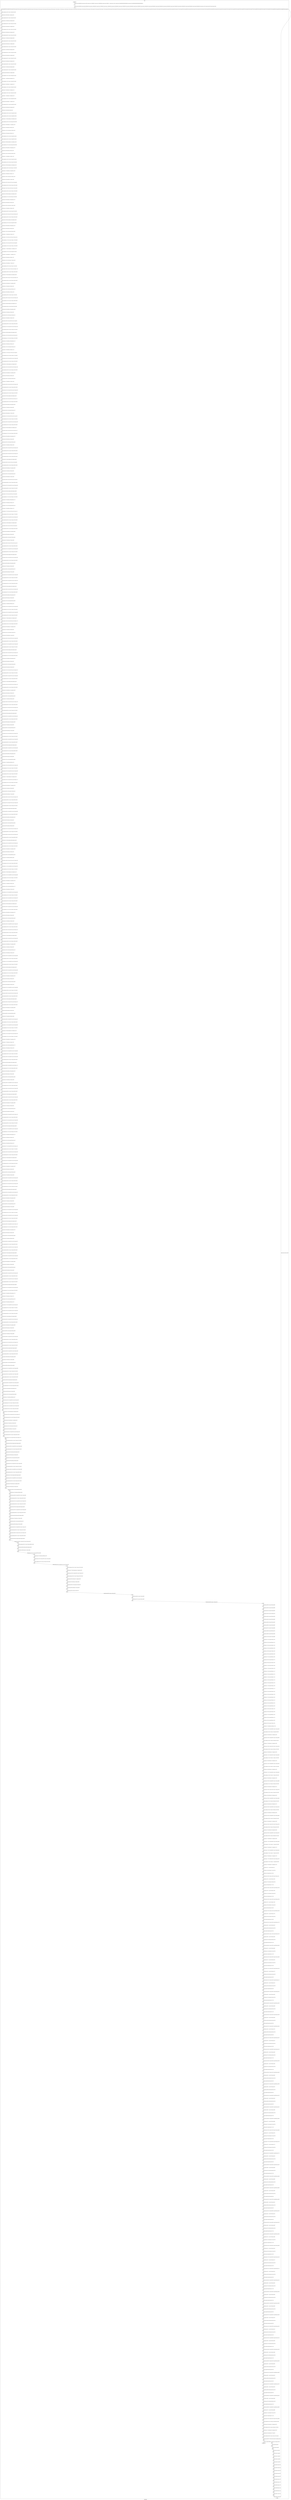 digraph G {
label="Btor2XCFA";
subgraph cluster_0 {
label="main";
main_init[];
l1[];
l3[];
l4[];
l5[];
l6[];
l7[];
l8[];
l9[];
l10[];
l11[];
l12[];
l13[];
l14[];
l15[];
l16[];
l17[];
l18[];
l19[];
l20[];
l21[];
l22[];
l23[];
l24[];
l25[];
l26[];
l27[];
l28[];
l29[];
l30[];
l31[];
l32[];
l33[];
l34[];
l35[];
l36[];
l37[];
l38[];
l39[];
l40[];
l41[];
l42[];
l43[];
l44[];
l45[];
l46[];
l47[];
l48[];
l49[];
l50[];
l51[];
l52[];
l53[];
l54[];
l55[];
l56[];
l57[];
l58[];
l59[];
l60[];
l61[];
l62[];
l63[];
l64[];
l65[];
l66[];
l67[];
l68[];
l69[];
l70[];
l71[];
l72[];
l73[];
l74[];
l75[];
l76[];
l77[];
l78[];
l79[];
l80[];
l81[];
l82[];
l83[];
l84[];
l85[];
l86[];
l87[];
l88[];
l89[];
l90[];
l91[];
l92[];
l93[];
l94[];
l95[];
l96[];
l97[];
l98[];
l99[];
l100[];
l101[];
l102[];
l103[];
l104[];
l105[];
l106[];
l107[];
l108[];
l109[];
l110[];
l111[];
l112[];
l113[];
l114[];
l115[];
l116[];
l117[];
l118[];
l119[];
l120[];
l121[];
l122[];
l123[];
l124[];
l125[];
l126[];
l127[];
l128[];
l129[];
l130[];
l131[];
l132[];
l133[];
l134[];
l135[];
l136[];
l137[];
l138[];
l139[];
l140[];
l141[];
l142[];
l143[];
l144[];
l145[];
l146[];
l147[];
l148[];
l149[];
l150[];
l151[];
l152[];
l153[];
l154[];
l155[];
l156[];
l157[];
l158[];
l159[];
l160[];
l161[];
l162[];
l163[];
l164[];
l165[];
l166[];
l167[];
l168[];
l169[];
l170[];
l171[];
l172[];
l173[];
l174[];
l175[];
l176[];
l177[];
l178[];
l179[];
l180[];
l181[];
l182[];
l183[];
l184[];
l185[];
l186[];
l187[];
l188[];
l189[];
l190[];
l191[];
l192[];
l193[];
l194[];
l195[];
l196[];
l197[];
l198[];
l199[];
l200[];
l201[];
l202[];
l203[];
l204[];
l205[];
l206[];
l207[];
l208[];
l209[];
l210[];
l211[];
l212[];
l213[];
l214[];
l215[];
l216[];
l217[];
l218[];
l219[];
l220[];
l221[];
l222[];
l223[];
l224[];
l225[];
l226[];
l227[];
l228[];
l229[];
l230[];
l231[];
l232[];
l233[];
l234[];
l235[];
l236[];
l237[];
l238[];
l239[];
l240[];
l241[];
l242[];
l243[];
l244[];
l245[];
l246[];
l247[];
l248[];
l249[];
l250[];
l251[];
l252[];
l253[];
l254[];
l255[];
l256[];
l257[];
l258[];
l259[];
l260[];
l261[];
l262[];
l263[];
l264[];
l265[];
l266[];
l267[];
l268[];
l269[];
l270[];
l271[];
l272[];
l273[];
l274[];
l275[];
l276[];
l277[];
l278[];
l279[];
l280[];
l281[];
l282[];
l283[];
l284[];
l285[];
l286[];
l287[];
l288[];
l289[];
l290[];
l291[];
l292[];
l293[];
l294[];
l295[];
l296[];
l297[];
l298[];
l299[];
l300[];
l301[];
l302[];
l303[];
l304[];
l305[];
l306[];
l307[];
l308[];
l309[];
l310[];
l311[];
l312[];
l313[];
l314[];
l315[];
l316[];
l317[];
l318[];
l319[];
l320[];
l321[];
l322[];
l323[];
l324[];
l325[];
l326[];
l327[];
l328[];
l329[];
l330[];
l331[];
l332[];
l333[];
l334[];
l335[];
l336[];
l337[];
l338[];
l339[];
l340[];
l341[];
l342[];
l343[];
l344[];
l345[];
l346[];
l347[];
l348[];
l349[];
l350[];
l351[];
l352[];
l353[];
l354[];
l355[];
l356[];
l357[];
l358[];
l359[];
l360[];
l361[];
l362[];
l363[];
l364[];
l365[];
l366[];
l367[];
l368[];
l369[];
l370[];
l371[];
l372[];
l373[];
l374[];
l375[];
l376[];
l377[];
l378[];
l379[];
l380[];
l381[];
l382[];
l383[];
l384[];
l385[];
l386[];
l387[];
l388[];
l389[];
l390[];
l391[];
l392[];
l393[];
l394[];
l395[];
l396[];
l397[];
l398[];
l399[];
l400[];
l401[];
l402[];
l403[];
l404[];
l405[];
l406[];
l407[];
l408[];
l409[];
l410[];
l411[];
l412[];
l413[];
l414[];
l415[];
l416[];
l417[];
l418[];
l419[];
l420[];
l421[];
l422[];
l423[];
l424[];
l425[];
l426[];
l427[];
l428[];
l429[];
l430[];
l431[];
l432[];
l433[];
l434[];
l435[];
l436[];
l437[];
l438[];
l439[];
l440[];
l441[];
l442[];
l443[];
l444[];
l445[];
l446[];
l447[];
l448[];
l449[];
l450[];
l451[];
l452[];
l453[];
l454[];
l455[];
l456[];
l457[];
l458[];
l459[];
l460[];
l461[];
l462[];
l463[];
l464[];
l465[];
l466[];
l467[];
l468[];
l469[];
l470[];
l471[];
l472[];
l473[];
l474[];
l475[];
l476[];
l477[];
l478[];
l479[];
l480[];
l481[];
l482[];
l483[];
l484[];
l485[];
l486[];
l487[];
l488[];
l489[];
l490[];
l491[];
l492[];
l493[];
l494[];
l495[];
l496[];
l497[];
l498[];
l499[];
l500[];
l501[];
l502[];
l503[];
l504[];
l505[];
l506[];
l507[];
l508[];
l509[];
l510[];
l511[];
l512[];
l513[];
l514[];
l515[];
l516[];
l517[];
l518[];
l519[];
l520[];
l521[];
l522[];
l523[];
l524[];
l525[];
l526[];
l527[];
l528[];
l529[];
l530[];
l531[];
l532[];
l533[];
l534[];
l535[];
l536[];
l537[];
l538[];
l539[];
l540[];
l541[];
l542[];
l543[];
l544[];
l545[];
l546[];
l547[];
l548[];
l549[];
l550[];
l551[];
l552[];
l553[];
l554[];
l555[];
l556[];
l557[];
l558[];
l559[];
l560[];
l561[];
l562[];
l563[];
l564[];
l565[];
l566[];
l567[];
l568[];
l569[];
l570[];
l571[];
l572[];
l573[];
l574[];
l575[];
l576[];
l577[];
l578[];
l579[];
l580[];
l581[];
l582[];
l583[];
l584[];
l585[];
l586[];
l587[];
l588[];
l589[];
l590[];
l591[];
l592[];
l593[];
l594[];
l595[];
l596[];
l597[];
l598[];
l599[];
l600[];
l601[];
l602[];
l603[];
l604[];
l605[];
l606[];
l607[];
l608[];
l609[];
l610[];
l611[];
l612[];
l613[];
l614[];
l615[];
l616[];
l617[];
l618[];
l619[];
l620[];
l621[];
l622[];
l623[];
l624[];
l625[];
l626[];
l627[];
l628[];
l629[];
l630[];
l631[];
l632[];
l633[];
l634[];
l635[];
l636[];
l637[];
l638[];
l639[];
l640[];
l641[];
l642[];
l643[];
l644[];
l645[];
l646[];
l647[];
l648[];
l649[];
l650[];
l651[];
l652[];
l653[];
l654[];
l655[];
l656[];
l657[];
l658[];
l659[];
l660[];
l661[];
l662[];
l663[];
l664[];
l665[];
l666[];
l667[];
l668[];
l669[];
l670[];
l671[];
l672[];
l673[];
l674[];
l675[];
l676[];
l677[];
l678[];
l679[];
l680[];
l681[];
l682[];
l683[];
l684[];
l685[];
l686[];
l687[];
l688[];
l689[];
l690[];
l691[];
l692[];
l693[];
l694[];
l695[];
l696[];
l697[];
l698[];
l699[];
l700[];
l701[];
l702[];
l703[];
l704[];
l705[];
l706[];
l707[];
l708[];
l709[];
l710[];
l711[];
l712[];
l713[];
l714[];
l715[];
l716[];
l717[];
l718[];
l719[];
l720[];
l721[];
l722[];
l723[];
l724[];
l725[];
l726[];
l727[];
l728[];
l729[];
l730[];
l731[];
l732[];
l733[];
l734[];
l735[];
l736[];
l737[];
l738[];
l739[];
l740[];
l741[];
l742[];
l743[];
l744[];
l745[];
l746[];
l747[];
l748[];
l749[];
l750[];
l751[];
l752[];
l753[];
l754[];
l755[];
l756[];
l757[];
l758[];
l759[];
l760[];
l761[];
l762[];
l763[];
l764[];
l765[];
l766[];
l767[];
l768[];
l769[];
l770[];
l771[];
l772[];
l773[];
l774[];
l775[];
l776[];
l777[];
l778[];
l779[];
l780[];
l781[];
l782[];
l783[];
l784[];
l785[];
l786[];
l787[];
l788[];
l789[];
l790[];
l791[];
l792[];
l793[];
l794[];
l795[];
l796[];
l797[];
l798[];
l799[];
l800[];
l801[];
l802[];
l803[];
l804[];
l805[];
l806[];
l807[];
l808[];
l809[];
l810[];
l811[];
l812[];
l813[];
l814[];
l815[];
l816[];
l817[];
l818[];
l819[];
l820[];
l821[];
l822[];
l823[];
l824[];
l825[];
l826[];
l827[];
l828[];
l829[];
l830[];
l831[];
l832[];
l833[];
l834[];
l835[];
l836[];
l837[];
l838[];
l839[];
l840[];
l841[];
l842[];
l843[];
l844[];
l845[];
l846[];
main_error[];
l847[];
l848[];
l849[];
l850[];
l851[];
l852[];
l853[];
l854[];
l855[];
l856[];
l857[];
l858[];
l859[];
l860[];
l861[];
l862[];
l863[];
l864[];
l865[];
l866[];
main_init -> l1 [label="[(assign const_5 #b00000000),(assign const_40 #b0),(assign const_47 #b00000001),(assign const_78 #b00000000),(assign const_81 #b00001111),(assign const_122 #b1),(assign const_780 #b000000000000000000000000),(assign const_782 #b00000000000000000000000000000001)] "];
l3 -> l4 [label="[(havoc input_86),(havoc input_88),(havoc input_90),(havoc input_92),(havoc input_94),(havoc input_96),(havoc input_98),(havoc input_100),(havoc input_102),(havoc input_104),(havoc input_106),(havoc input_108),(havoc input_110),(havoc input_112),(havoc input_114),(havoc input_116),(havoc input_118),(havoc input_120),(havoc input_124),(havoc input_133),(havoc input_142),(havoc input_151),(havoc input_162),(havoc input_172),(havoc input_183),(havoc input_194),(havoc input_204),(havoc input_216),(havoc input_228),(havoc input_240),(havoc input_252),(havoc input_264),(havoc input_276),(havoc input_288),(havoc input_300),(havoc input_312),(havoc input_324),(havoc input_336),(havoc input_348),(havoc input_360),(havoc input_372),(havoc input_384),(havoc input_396),(havoc input_408),(havoc input_420),(havoc input_432),(havoc input_444),(havoc input_456),(havoc input_468),(havoc input_480),(havoc input_492),(havoc input_504),(havoc input_516),(havoc input_528),(havoc input_540),(havoc input_552),(havoc input_564),(havoc input_576),(havoc input_588),(havoc input_600),(havoc input_612),(havoc input_624),(havoc input_636),(havoc input_648),(havoc input_660),(havoc input_672)] "];
l4 -> l5 [label="[(assign comparison_48 (ite (= const_47 state_6) #b1 #b0))] "];
l5 -> l6 [label="[(assign binary_49 (bvand state_41 comparison_48))] "];
l6 -> l7 [label="[(assign comparison_50 (ite (= const_47 state_8) #b1 #b0))] "];
l7 -> l8 [label="[(assign binary_51 (bvand binary_49 comparison_50))] "];
l8 -> l9 [label="[(assign comparison_52 (ite (= const_47 state_10) #b1 #b0))] "];
l9 -> l10 [label="[(assign binary_53 (bvand binary_51 comparison_52))] "];
l10 -> l11 [label="[(assign comparison_54 (ite (= const_47 state_12) #b1 #b0))] "];
l11 -> l12 [label="[(assign binary_55 (bvand binary_53 comparison_54))] "];
l12 -> l13 [label="[(assign comparison_56 (ite (= const_47 state_14) #b1 #b0))] "];
l13 -> l14 [label="[(assign binary_57 (bvand binary_55 comparison_56))] "];
l14 -> l15 [label="[(assign comparison_58 (ite (= const_47 state_16) #b1 #b0))] "];
l15 -> l16 [label="[(assign binary_59 (bvand binary_57 comparison_58))] "];
l16 -> l17 [label="[(assign comparison_60 (ite (= const_47 state_18) #b1 #b0))] "];
l17 -> l18 [label="[(assign binary_61 (bvand binary_59 comparison_60))] "];
l18 -> l19 [label="[(assign comparison_62 (ite (= const_47 state_20) #b1 #b0))] "];
l19 -> l20 [label="[(assign binary_63 (bvand binary_61 comparison_62))] "];
l20 -> l21 [label="[(assign comparison_64 (ite (= const_47 state_22) #b1 #b0))] "];
l21 -> l22 [label="[(assign binary_65 (bvand binary_63 comparison_64))] "];
l22 -> l23 [label="[(assign comparison_66 (ite (= const_47 state_24) #b1 #b0))] "];
l23 -> l24 [label="[(assign binary_67 (bvand binary_65 comparison_66))] "];
l24 -> l25 [label="[(assign comparison_68 (ite (= const_47 state_26) #b1 #b0))] "];
l25 -> l26 [label="[(assign binary_69 (bvand binary_67 comparison_68))] "];
l26 -> l27 [label="[(assign comparison_70 (ite (= const_47 state_28) #b1 #b0))] "];
l27 -> l28 [label="[(assign binary_71 (bvand binary_69 comparison_70))] "];
l28 -> l29 [label="[(assign comparison_72 (ite (= const_47 state_30) #b1 #b0))] "];
l29 -> l30 [label="[(assign binary_73 (bvand binary_71 comparison_72))] "];
l30 -> l31 [label="[(assign comparison_74 (ite (= const_47 state_32) #b1 #b0))] "];
l31 -> l32 [label="[(assign binary_75 (bvand binary_73 comparison_74))] "];
l32 -> l33 [label="[(assign comparison_76 (ite (= const_47 state_34) #b1 #b0))] "];
l33 -> l34 [label="[(assign binary_77 (bvand binary_75 comparison_76))] "];
l34 -> l35 [label="[(assign comparison_79 (ite (= const_78 state_36) #b1 #b0))] "];
l35 -> l36 [label="[(assign binary_80 (bvand binary_77 comparison_79))] "];
l36 -> l37 [label="[(assign comparison_82 (ite (= const_81 state_38) #b1 #b0))] "];
l37 -> l38 [label="[(assign binary_83 (bvand binary_80 comparison_82))] "];
l38 -> l39 [label="[(assign binary_84 (bvand state_45 binary_83))] "];
l39 -> l40 [label="[(assign comparison_125 (ite (= const_47 input_86) #b1 #b0))] "];
l40 -> l41 [label="[(assign comparison_126 (ite (= const_47 input_96) #b1 #b0))] "];
l41 -> l42 [label="[(assign binary_127 (bvand comparison_125 comparison_126))] "];
l42 -> l43 [label="[(assign comparison_128 (ite (= const_78 input_106) #b1 #b0))] "];
l43 -> l44 [label="[(assign binary_129 (bvand binary_127 comparison_128))] "];
l44 -> l45 [label="[(assign binary_130 (bvand input_120 binary_129))] "];
l45 -> l46 [label="[(assign binary_131 (bvor (bvnot input_124) binary_130))] "];
l46 -> l47 [label="[(assign binary_132 (bvand input_120 binary_131))] "];
l47 -> l48 [label="[(assign comparison_134 (ite (= const_47 input_88) #b1 #b0))] "];
l48 -> l49 [label="[(assign comparison_135 (ite (= const_47 input_98) #b1 #b0))] "];
l49 -> l50 [label="[(assign binary_136 (bvand comparison_134 comparison_135))] "];
l50 -> l51 [label="[(assign comparison_137 (ite (= const_78 input_108) #b1 #b0))] "];
l51 -> l52 [label="[(assign binary_138 (bvand binary_136 comparison_137))] "];
l52 -> l53 [label="[(assign binary_139 (bvand input_120 binary_138))] "];
l53 -> l54 [label="[(assign binary_140 (bvor (bvnot input_133) binary_139))] "];
l54 -> l55 [label="[(assign binary_141 (bvand binary_132 binary_140))] "];
l55 -> l56 [label="[(assign comparison_143 (ite (= const_47 input_94) #b1 #b0))] "];
l56 -> l57 [label="[(assign comparison_144 (ite (= const_47 input_104) #b1 #b0))] "];
l57 -> l58 [label="[(assign binary_145 (bvand comparison_143 comparison_144))] "];
l58 -> l59 [label="[(assign comparison_146 (ite (= const_78 input_114) #b1 #b0))] "];
l59 -> l60 [label="[(assign binary_147 (bvand binary_145 comparison_146))] "];
l60 -> l61 [label="[(assign binary_148 (bvand input_120 binary_147))] "];
l61 -> l62 [label="[(assign binary_149 (bvor (bvnot input_142) binary_148))] "];
l62 -> l63 [label="[(assign binary_150 (bvand binary_141 binary_149))] "];
l63 -> l64 [label="[(assign ternary_152 (ite (= input_124 #b1) const_78 input_96))] "];
l64 -> l65 [label="[(assign comparison_153 (ite (= const_47 ternary_152) #b1 #b0))] "];
l65 -> l66 [label="[(assign ternary_154 (ite (= input_124 #b1) const_47 input_106))] "];
l66 -> l67 [label="[(assign comparison_155 (ite (= const_47 ternary_154) #b1 #b0))] "];
l67 -> l68 [label="[(assign binary_156 (bvand comparison_153 comparison_155))] "];
l68 -> l69 [label="[(assign comparison_157 (ite (= const_78 input_116) #b1 #b0))] "];
l69 -> l70 [label="[(assign binary_158 (bvand binary_156 comparison_157))] "];
l70 -> l71 [label="[(assign binary_159 (bvand input_120 binary_158))] "];
l71 -> l72 [label="[(assign binary_160 (bvor (bvnot input_151) binary_159))] "];
l72 -> l73 [label="[(assign binary_161 (bvand binary_150 binary_160))] "];
l73 -> l74 [label="[(assign comparison_163 (ite (= const_47 input_102) #b1 #b0))] "];
l74 -> l75 [label="[(assign ternary_164 (ite (= input_151 #b1) const_78 ternary_152))] "];
l75 -> l76 [label="[(assign comparison_165 (ite (= const_47 ternary_164) #b1 #b0))] "];
l76 -> l77 [label="[(assign binary_166 (bvand comparison_163 comparison_165))] "];
l77 -> l78 [label="[(assign comparison_167 (ite (= const_78 input_90) #b1 #b0))] "];
l78 -> l79 [label="[(assign binary_168 (bvand binary_166 comparison_167))] "];
l79 -> l80 [label="[(assign binary_169 (bvand input_120 binary_168))] "];
l80 -> l81 [label="[(assign binary_170 (bvor (bvnot input_162) binary_169))] "];
l81 -> l82 [label="[(assign binary_171 (bvand binary_161 binary_170))] "];
l82 -> l83 [label="[(assign ternary_173 (ite (= input_142 #b1) const_78 input_104))] "];
l83 -> l84 [label="[(assign comparison_174 (ite (= const_47 ternary_173) #b1 #b0))] "];
l84 -> l85 [label="[(assign ternary_175 (ite (= input_133 #b1) const_78 input_98))] "];
l85 -> l86 [label="[(assign comparison_176 (ite (= const_47 ternary_175) #b1 #b0))] "];
l86 -> l87 [label="[(assign binary_177 (bvand comparison_174 comparison_176))] "];
l87 -> l88 [label="[(assign comparison_178 (ite (= const_78 input_92) #b1 #b0))] "];
l88 -> l89 [label="[(assign binary_179 (bvand binary_177 comparison_178))] "];
l89 -> l90 [label="[(assign binary_180 (bvand input_120 binary_179))] "];
l90 -> l91 [label="[(assign binary_181 (bvor (bvnot input_172) binary_180))] "];
l91 -> l92 [label="[(assign binary_182 (bvand binary_171 binary_181))] "];
l92 -> l93 [label="[(assign comparison_184 (ite (= const_47 input_110) #b1 #b0))] "];
l93 -> l94 [label="[(assign ternary_185 (ite (= input_172 #b1) const_78 ternary_173))] "];
l94 -> l95 [label="[(assign comparison_186 (ite (= const_47 ternary_185) #b1 #b0))] "];
l95 -> l96 [label="[(assign binary_187 (bvand comparison_184 comparison_186))] "];
l96 -> l97 [label="[(assign ternary_188 (ite (= input_172 #b1) const_78 ternary_175))] "];
l97 -> l98 [label="[(assign comparison_189 (ite (= const_78 ternary_188) #b1 #b0))] "];
l98 -> l99 [label="[(assign binary_190 (bvand binary_187 comparison_189))] "];
l99 -> l100 [label="[(assign binary_191 (bvand input_120 binary_190))] "];
l100 -> l101 [label="[(assign binary_192 (bvor (bvnot input_183) binary_191))] "];
l101 -> l102 [label="[(assign binary_193 (bvand binary_182 binary_192))] "];
l102 -> l103 [label="[(assign comparison_195 (ite (= const_47 input_112) #b1 #b0))] "];
l103 -> l104 [label="[(assign ternary_196 (ite (= input_151 #b1) const_78 ternary_154))] "];
l104 -> l105 [label="[(assign comparison_197 (ite (= const_47 ternary_196) #b1 #b0))] "];
l105 -> l106 [label="[(assign binary_198 (bvand comparison_195 comparison_197))] "];
l106 -> l107 [label="[(assign comparison_199 (ite (= const_78 input_100) #b1 #b0))] "];
l107 -> l108 [label="[(assign binary_200 (bvand binary_198 comparison_199))] "];
l108 -> l109 [label="[(assign binary_201 (bvand input_120 binary_200))] "];
l109 -> l110 [label="[(assign binary_202 (bvor (bvnot input_194) binary_201))] "];
l110 -> l111 [label="[(assign binary_203 (bvand binary_193 binary_202))] "];
l111 -> l112 [label="[(assign ternary_205 (ite (= input_162 #b1) const_47 input_90))] "];
l112 -> l113 [label="[(assign comparison_206 (ite (= const_47 ternary_205) #b1 #b0))] "];
l113 -> l114 [label="[(assign ternary_207 (ite (= input_162 #b1) const_78 ternary_164))] "];
l114 -> l115 [label="[(assign comparison_208 (ite (= const_47 ternary_207) #b1 #b0))] "];
l115 -> l116 [label="[(assign binary_209 (bvand comparison_206 comparison_208))] "];
l116 -> l117 [label="[(assign ternary_210 (ite (= input_162 #b1) const_78 input_102))] "];
l117 -> l118 [label="[(assign comparison_211 (ite (= const_78 ternary_210) #b1 #b0))] "];
l118 -> l119 [label="[(assign binary_212 (bvand binary_209 comparison_211))] "];
l119 -> l120 [label="[(assign binary_213 (bvand input_120 binary_212))] "];
l120 -> l121 [label="[(assign binary_214 (bvor (bvnot input_204) binary_213))] "];
l121 -> l122 [label="[(assign binary_215 (bvand binary_203 binary_214))] "];
l122 -> l123 [label="[(assign ternary_217 (ite (= input_172 #b1) const_47 input_92))] "];
l123 -> l124 [label="[(assign comparison_218 (ite (= const_47 ternary_217) #b1 #b0))] "];
l124 -> l125 [label="[(assign ternary_219 (ite (= input_183 #b1) const_47 ternary_188))] "];
l125 -> l126 [label="[(assign comparison_220 (ite (= const_47 ternary_219) #b1 #b0))] "];
l126 -> l127 [label="[(assign binary_221 (bvand comparison_218 comparison_220))] "];
l127 -> l128 [label="[(assign ternary_222 (ite (= input_183 #b1) const_78 ternary_185))] "];
l128 -> l129 [label="[(assign comparison_223 (ite (= const_78 ternary_222) #b1 #b0))] "];
l129 -> l130 [label="[(assign binary_224 (bvand binary_221 comparison_223))] "];
l130 -> l131 [label="[(assign binary_225 (bvand input_120 binary_224))] "];
l131 -> l132 [label="[(assign binary_226 (bvor (bvnot input_216) binary_225))] "];
l132 -> l133 [label="[(assign binary_227 (bvand binary_215 binary_226))] "];
l133 -> l134 [label="[(assign ternary_229 (ite (= input_216 #b1) const_78 ternary_219))] "];
l134 -> l135 [label="[(assign comparison_230 (ite (= const_47 ternary_229) #b1 #b0))] "];
l135 -> l136 [label="[(assign ternary_231 (ite (= input_216 #b1) const_47 ternary_222))] "];
l136 -> l137 [label="[(assign comparison_232 (ite (= const_47 ternary_231) #b1 #b0))] "];
l137 -> l138 [label="[(assign binary_233 (bvand comparison_230 comparison_232))] "];
l138 -> l139 [label="[(assign ternary_234 (ite (= input_183 #b1) const_78 input_110))] "];
l139 -> l140 [label="[(assign comparison_235 (ite (= const_78 ternary_234) #b1 #b0))] "];
l140 -> l141 [label="[(assign binary_236 (bvand binary_233 comparison_235))] "];
l141 -> l142 [label="[(assign binary_237 (bvand input_120 binary_236))] "];
l142 -> l143 [label="[(assign binary_238 (bvor (bvnot input_228) binary_237))] "];
l143 -> l144 [label="[(assign binary_239 (bvand binary_227 binary_238))] "];
l144 -> l145 [label="[(assign ternary_241 (ite (= input_194 #b1) const_47 input_100))] "];
l145 -> l146 [label="[(assign comparison_242 (ite (= const_47 ternary_241) #b1 #b0))] "];
l146 -> l147 [label="[(assign ternary_243 (ite (= input_194 #b1) const_78 ternary_196))] "];
l147 -> l148 [label="[(assign comparison_244 (ite (= const_47 ternary_243) #b1 #b0))] "];
l148 -> l149 [label="[(assign binary_245 (bvand comparison_242 comparison_244))] "];
l149 -> l150 [label="[(assign ternary_246 (ite (= input_194 #b1) const_78 input_112))] "];
l150 -> l151 [label="[(assign comparison_247 (ite (= const_78 ternary_246) #b1 #b0))] "];
l151 -> l152 [label="[(assign binary_248 (bvand binary_245 comparison_247))] "];
l152 -> l153 [label="[(assign binary_249 (bvand input_120 binary_248))] "];
l153 -> l154 [label="[(assign binary_250 (bvor (bvnot input_240) binary_249))] "];
l154 -> l155 [label="[(assign binary_251 (bvand binary_239 binary_250))] "];
l155 -> l156 [label="[(assign ternary_253 (ite (= input_240 #b1) const_78 ternary_243))] "];
l156 -> l157 [label="[(assign comparison_254 (ite (= const_47 ternary_253) #b1 #b0))] "];
l157 -> l158 [label="[(assign ternary_255 (ite (= input_204 #b1) const_78 ternary_207))] "];
l158 -> l159 [label="[(assign comparison_256 (ite (= const_47 ternary_255) #b1 #b0))] "];
l159 -> l160 [label="[(assign binary_257 (bvand comparison_254 comparison_256))] "];
l160 -> l161 [label="[(assign ternary_258 (ite (= input_124 #b1) const_78 input_86))] "];
l161 -> l162 [label="[(assign comparison_259 (ite (= const_78 ternary_258) #b1 #b0))] "];
l162 -> l163 [label="[(assign binary_260 (bvand binary_257 comparison_259))] "];
l163 -> l164 [label="[(assign binary_261 (bvand input_120 binary_260))] "];
l164 -> l165 [label="[(assign binary_262 (bvor (bvnot input_252) binary_261))] "];
l165 -> l166 [label="[(assign binary_263 (bvand binary_251 binary_262))] "];
l166 -> l167 [label="[(assign ternary_265 (ite (= input_133 #b1) const_47 input_108))] "];
l167 -> l168 [label="[(assign comparison_266 (ite (= const_47 ternary_265) #b1 #b0))] "];
l168 -> l169 [label="[(assign ternary_267 (ite (= input_228 #b1) const_78 ternary_229))] "];
l169 -> l170 [label="[(assign comparison_268 (ite (= const_47 ternary_267) #b1 #b0))] "];
l170 -> l171 [label="[(assign binary_269 (bvand comparison_266 comparison_268))] "];
l171 -> l172 [label="[(assign ternary_270 (ite (= input_133 #b1) const_78 input_88))] "];
l172 -> l173 [label="[(assign comparison_271 (ite (= const_78 ternary_270) #b1 #b0))] "];
l173 -> l174 [label="[(assign binary_272 (bvand binary_269 comparison_271))] "];
l174 -> l175 [label="[(assign binary_273 (bvand input_120 binary_272))] "];
l175 -> l176 [label="[(assign binary_274 (bvor (bvnot input_264) binary_273))] "];
l176 -> l177 [label="[(assign binary_275 (bvand binary_263 binary_274))] "];
l177 -> l178 [label="[(assign ternary_277 (ite (= input_142 #b1) const_47 input_114))] "];
l178 -> l179 [label="[(assign comparison_278 (ite (= const_47 ternary_277) #b1 #b0))] "];
l179 -> l180 [label="[(assign ternary_279 (ite (= input_228 #b1) const_78 ternary_231))] "];
l180 -> l181 [label="[(assign comparison_280 (ite (= const_47 ternary_279) #b1 #b0))] "];
l181 -> l182 [label="[(assign binary_281 (bvand comparison_278 comparison_280))] "];
l182 -> l183 [label="[(assign ternary_282 (ite (= input_142 #b1) const_78 input_94))] "];
l183 -> l184 [label="[(assign comparison_283 (ite (= const_78 ternary_282) #b1 #b0))] "];
l184 -> l185 [label="[(assign binary_284 (bvand binary_281 comparison_283))] "];
l185 -> l186 [label="[(assign binary_285 (bvand input_120 binary_284))] "];
l186 -> l187 [label="[(assign binary_286 (bvor (bvnot input_276) binary_285))] "];
l187 -> l188 [label="[(assign binary_287 (bvand binary_275 binary_286))] "];
l188 -> l189 [label="[(assign ternary_289 (ite (= input_151 #b1) const_47 input_116))] "];
l189 -> l190 [label="[(assign comparison_290 (ite (= const_47 ternary_289) #b1 #b0))] "];
l190 -> l191 [label="[(assign ternary_291 (ite (= input_252 #b1) const_78 ternary_253))] "];
l191 -> l192 [label="[(assign comparison_292 (ite (= const_47 ternary_291) #b1 #b0))] "];
l192 -> l193 [label="[(assign binary_293 (bvand comparison_290 comparison_292))] "];
l193 -> l194 [label="[(assign ternary_294 (ite (= input_252 #b1) const_78 ternary_255))] "];
l194 -> l195 [label="[(assign comparison_295 (ite (= const_78 ternary_294) #b1 #b0))] "];
l195 -> l196 [label="[(assign binary_296 (bvand binary_293 comparison_295))] "];
l196 -> l197 [label="[(assign binary_297 (bvand input_120 binary_296))] "];
l197 -> l198 [label="[(assign binary_298 (bvor (bvnot input_288) binary_297))] "];
l198 -> l199 [label="[(assign binary_299 (bvand binary_287 binary_298))] "];
l199 -> l200 [label="[(assign ternary_301 (ite (= input_252 #b1) const_47 ternary_258))] "];
l200 -> l201 [label="[(assign comparison_302 (ite (= const_47 ternary_301) #b1 #b0))] "];
l201 -> l202 [label="[(assign ternary_303 (ite (= input_264 #b1) const_47 ternary_270))] "];
l202 -> l203 [label="[(assign comparison_304 (ite (= const_47 ternary_303) #b1 #b0))] "];
l203 -> l204 [label="[(assign binary_305 (bvand comparison_302 comparison_304))] "];
l204 -> l205 [label="[(assign ternary_306 (ite (= input_204 #b1) const_78 ternary_205))] "];
l205 -> l206 [label="[(assign comparison_307 (ite (= const_78 ternary_306) #b1 #b0))] "];
l206 -> l207 [label="[(assign binary_308 (bvand binary_305 comparison_307))] "];
l207 -> l208 [label="[(assign binary_309 (bvand input_120 binary_308))] "];
l208 -> l209 [label="[(assign binary_310 (bvor (bvnot input_300) binary_309))] "];
l209 -> l210 [label="[(assign binary_311 (bvand binary_299 binary_310))] "];
l210 -> l211 [label="[(assign ternary_313 (ite (= input_300 #b1) const_78 ternary_303))] "];
l211 -> l212 [label="[(assign comparison_314 (ite (= const_47 ternary_313) #b1 #b0))] "];
l212 -> l213 [label="[(assign ternary_315 (ite (= input_300 #b1) const_47 ternary_306))] "];
l213 -> l214 [label="[(assign comparison_316 (ite (= const_47 ternary_315) #b1 #b0))] "];
l214 -> l215 [label="[(assign binary_317 (bvand comparison_314 comparison_316))] "];
l215 -> l216 [label="[(assign ternary_318 (ite (= input_216 #b1) const_78 ternary_217))] "];
l216 -> l217 [label="[(assign comparison_319 (ite (= const_78 ternary_318) #b1 #b0))] "];
l217 -> l218 [label="[(assign binary_320 (bvand binary_317 comparison_319))] "];
l218 -> l219 [label="[(assign binary_321 (bvand input_120 binary_320))] "];
l219 -> l220 [label="[(assign binary_322 (bvor (bvnot input_312) binary_321))] "];
l220 -> l221 [label="[(assign binary_323 (bvand binary_311 binary_322))] "];
l221 -> l222 [label="[(assign ternary_325 (ite (= input_276 #b1) const_47 ternary_282))] "];
l222 -> l223 [label="[(assign comparison_326 (ite (= const_47 ternary_325) #b1 #b0))] "];
l223 -> l224 [label="[(assign ternary_327 (ite (= input_288 #b1) const_47 ternary_294))] "];
l224 -> l225 [label="[(assign comparison_328 (ite (= const_47 ternary_327) #b1 #b0))] "];
l225 -> l226 [label="[(assign binary_329 (bvand comparison_326 comparison_328))] "];
l226 -> l227 [label="[(assign ternary_330 (ite (= input_264 #b1) const_78 ternary_267))] "];
l227 -> l228 [label="[(assign comparison_331 (ite (= const_78 ternary_330) #b1 #b0))] "];
l228 -> l229 [label="[(assign binary_332 (bvand binary_329 comparison_331))] "];
l229 -> l230 [label="[(assign binary_333 (bvand input_120 binary_332))] "];
l230 -> l231 [label="[(assign binary_334 (bvor (bvnot input_324) binary_333))] "];
l231 -> l232 [label="[(assign binary_335 (bvand binary_323 binary_334))] "];
l232 -> l233 [label="[(assign ternary_337 (ite (= input_324 #b1) const_78 ternary_327))] "];
l233 -> l234 [label="[(assign comparison_338 (ite (= const_47 ternary_337) #b1 #b0))] "];
l234 -> l235 [label="[(assign ternary_339 (ite (= input_324 #b1) const_47 ternary_330))] "];
l235 -> l236 [label="[(assign comparison_340 (ite (= const_47 ternary_339) #b1 #b0))] "];
l236 -> l237 [label="[(assign binary_341 (bvand comparison_338 comparison_340))] "];
l237 -> l238 [label="[(assign ternary_342 (ite (= input_240 #b1) const_78 ternary_241))] "];
l238 -> l239 [label="[(assign comparison_343 (ite (= const_78 ternary_342) #b1 #b0))] "];
l239 -> l240 [label="[(assign binary_344 (bvand binary_341 comparison_343))] "];
l240 -> l241 [label="[(assign binary_345 (bvand input_120 binary_344))] "];
l241 -> l242 [label="[(assign binary_346 (bvor (bvnot input_336) binary_345))] "];
l242 -> l243 [label="[(assign binary_347 (bvand binary_335 binary_346))] "];
l243 -> l244 [label="[(assign ternary_349 (ite (= input_204 #b1) const_47 ternary_210))] "];
l244 -> l245 [label="[(assign comparison_350 (ite (= const_47 ternary_349) #b1 #b0))] "];
l245 -> l246 [label="[(assign ternary_351 (ite (= input_276 #b1) const_78 ternary_279))] "];
l246 -> l247 [label="[(assign comparison_352 (ite (= const_47 ternary_351) #b1 #b0))] "];
l247 -> l248 [label="[(assign binary_353 (bvand comparison_350 comparison_352))] "];
l248 -> l249 [label="[(assign ternary_354 (ite (= input_288 #b1) const_78 ternary_291))] "];
l249 -> l250 [label="[(assign comparison_355 (ite (= const_78 ternary_354) #b1 #b0))] "];
l250 -> l251 [label="[(assign binary_356 (bvand binary_353 comparison_355))] "];
l251 -> l252 [label="[(assign binary_357 (bvand input_120 binary_356))] "];
l252 -> l253 [label="[(assign binary_358 (bvor (bvnot input_348) binary_357))] "];
l253 -> l254 [label="[(assign binary_359 (bvand binary_347 binary_358))] "];
l254 -> l255 [label="[(assign ternary_361 (ite (= input_348 #b1) const_78 ternary_351))] "];
l255 -> l256 [label="[(assign comparison_362 (ite (= const_47 ternary_361) #b1 #b0))] "];
l256 -> l257 [label="[(assign ternary_363 (ite (= input_348 #b1) const_47 ternary_354))] "];
l257 -> l258 [label="[(assign comparison_364 (ite (= const_47 ternary_363) #b1 #b0))] "];
l258 -> l259 [label="[(assign binary_365 (bvand comparison_362 comparison_364))] "];
l259 -> l260 [label="[(assign ternary_366 (ite (= input_264 #b1) const_78 ternary_265))] "];
l260 -> l261 [label="[(assign comparison_367 (ite (= const_78 ternary_366) #b1 #b0))] "];
l261 -> l262 [label="[(assign binary_368 (bvand binary_365 comparison_367))] "];
l262 -> l263 [label="[(assign binary_369 (bvand input_120 binary_368))] "];
l263 -> l264 [label="[(assign binary_370 (bvor (bvnot input_360) binary_369))] "];
l264 -> l265 [label="[(assign binary_371 (bvand binary_359 binary_370))] "];
l265 -> l266 [label="[(assign ternary_373 (ite (= input_228 #b1) const_47 ternary_234))] "];
l266 -> l267 [label="[(assign comparison_374 (ite (= const_47 ternary_373) #b1 #b0))] "];
l267 -> l268 [label="[(assign ternary_375 (ite (= input_240 #b1) const_47 ternary_246))] "];
l268 -> l269 [label="[(assign comparison_376 (ite (= const_47 ternary_375) #b1 #b0))] "];
l269 -> l270 [label="[(assign binary_377 (bvand comparison_374 comparison_376))] "];
l270 -> l271 [label="[(assign ternary_378 (ite (= input_276 #b1) const_78 ternary_277))] "];
l271 -> l272 [label="[(assign comparison_379 (ite (= const_78 ternary_378) #b1 #b0))] "];
l272 -> l273 [label="[(assign binary_380 (bvand binary_377 comparison_379))] "];
l273 -> l274 [label="[(assign binary_381 (bvand input_120 binary_380))] "];
l274 -> l275 [label="[(assign binary_382 (bvor (bvnot input_372) binary_381))] "];
l275 -> l276 [label="[(assign binary_383 (bvand binary_371 binary_382))] "];
l276 -> l277 [label="[(assign ternary_385 (ite (= input_372 #b1) const_78 ternary_375))] "];
l277 -> l278 [label="[(assign comparison_386 (ite (= const_47 ternary_385) #b1 #b0))] "];
l278 -> l279 [label="[(assign ternary_387 (ite (= input_372 #b1) const_47 ternary_378))] "];
l279 -> l280 [label="[(assign comparison_388 (ite (= const_47 ternary_387) #b1 #b0))] "];
l280 -> l281 [label="[(assign binary_389 (bvand comparison_386 comparison_388))] "];
l281 -> l282 [label="[(assign ternary_390 (ite (= input_288 #b1) const_78 ternary_289))] "];
l282 -> l283 [label="[(assign comparison_391 (ite (= const_78 ternary_390) #b1 #b0))] "];
l283 -> l284 [label="[(assign binary_392 (bvand binary_389 comparison_391))] "];
l284 -> l285 [label="[(assign binary_393 (bvand input_120 binary_392))] "];
l285 -> l286 [label="[(assign binary_394 (bvor (bvnot input_384) binary_393))] "];
l286 -> l287 [label="[(assign binary_395 (bvand binary_383 binary_394))] "];
l287 -> l288 [label="[(assign ternary_397 (ite (= input_312 #b1) const_78 ternary_315))] "];
l288 -> l289 [label="[(assign comparison_398 (ite (= const_47 ternary_397) #b1 #b0))] "];
l289 -> l290 [label="[(assign ternary_399 (ite (= input_312 #b1) const_78 ternary_313))] "];
l290 -> l291 [label="[(assign comparison_400 (ite (= const_47 ternary_399) #b1 #b0))] "];
l291 -> l292 [label="[(assign binary_401 (bvand comparison_398 comparison_400))] "];
l292 -> l293 [label="[(assign ternary_402 (ite (= input_300 #b1) const_78 ternary_301))] "];
l293 -> l294 [label="[(assign comparison_403 (ite (= const_78 ternary_402) #b1 #b0))] "];
l294 -> l295 [label="[(assign binary_404 (bvand binary_401 comparison_403))] "];
l295 -> l296 [label="[(assign binary_405 (bvand input_120 binary_404))] "];
l296 -> l297 [label="[(assign binary_406 (bvor (bvnot input_396) binary_405))] "];
l297 -> l298 [label="[(assign binary_407 (bvand binary_395 binary_406))] "];
l298 -> l299 [label="[(assign ternary_409 (ite (= input_312 #b1) const_47 ternary_318))] "];
l299 -> l300 [label="[(assign comparison_410 (ite (= const_47 ternary_409) #b1 #b0))] "];
l300 -> l301 [label="[(assign ternary_411 (ite (= input_396 #b1) const_78 ternary_397))] "];
l301 -> l302 [label="[(assign comparison_412 (ite (= const_47 ternary_411) #b1 #b0))] "];
l302 -> l303 [label="[(assign binary_413 (bvand comparison_410 comparison_412))] "];
l303 -> l304 [label="[(assign ternary_414 (ite (= input_396 #b1) const_78 ternary_399))] "];
l304 -> l305 [label="[(assign comparison_415 (ite (= const_78 ternary_414) #b1 #b0))] "];
l305 -> l306 [label="[(assign binary_416 (bvand binary_413 comparison_415))] "];
l306 -> l307 [label="[(assign binary_417 (bvand input_120 binary_416))] "];
l307 -> l308 [label="[(assign binary_418 (bvor (bvnot input_408) binary_417))] "];
l308 -> l309 [label="[(assign binary_419 (bvand binary_407 binary_418))] "];
l309 -> l310 [label="[(assign ternary_421 (ite (= input_336 #b1) const_78 ternary_339))] "];
l310 -> l311 [label="[(assign comparison_422 (ite (= const_47 ternary_421) #b1 #b0))] "];
l311 -> l312 [label="[(assign ternary_423 (ite (= input_336 #b1) const_78 ternary_337))] "];
l312 -> l313 [label="[(assign comparison_424 (ite (= const_47 ternary_423) #b1 #b0))] "];
l313 -> l314 [label="[(assign binary_425 (bvand comparison_422 comparison_424))] "];
l314 -> l315 [label="[(assign ternary_426 (ite (= input_324 #b1) const_78 ternary_325))] "];
l315 -> l316 [label="[(assign comparison_427 (ite (= const_78 ternary_426) #b1 #b0))] "];
l316 -> l317 [label="[(assign binary_428 (bvand binary_425 comparison_427))] "];
l317 -> l318 [label="[(assign binary_429 (bvand input_120 binary_428))] "];
l318 -> l319 [label="[(assign binary_430 (bvor (bvnot input_420) binary_429))] "];
l319 -> l320 [label="[(assign binary_431 (bvand binary_419 binary_430))] "];
l320 -> l321 [label="[(assign ternary_433 (ite (= input_336 #b1) const_47 ternary_342))] "];
l321 -> l322 [label="[(assign comparison_434 (ite (= const_47 ternary_433) #b1 #b0))] "];
l322 -> l323 [label="[(assign ternary_435 (ite (= input_420 #b1) const_78 ternary_421))] "];
l323 -> l324 [label="[(assign comparison_436 (ite (= const_47 ternary_435) #b1 #b0))] "];
l324 -> l325 [label="[(assign binary_437 (bvand comparison_434 comparison_436))] "];
l325 -> l326 [label="[(assign ternary_438 (ite (= input_420 #b1) const_78 ternary_423))] "];
l326 -> l327 [label="[(assign comparison_439 (ite (= const_78 ternary_438) #b1 #b0))] "];
l327 -> l328 [label="[(assign binary_440 (bvand binary_437 comparison_439))] "];
l328 -> l329 [label="[(assign binary_441 (bvand input_120 binary_440))] "];
l329 -> l330 [label="[(assign binary_442 (bvor (bvnot input_432) binary_441))] "];
l330 -> l331 [label="[(assign binary_443 (bvand binary_431 binary_442))] "];
l331 -> l332 [label="[(assign ternary_445 (ite (= input_360 #b1) const_78 ternary_363))] "];
l332 -> l333 [label="[(assign comparison_446 (ite (= const_47 ternary_445) #b1 #b0))] "];
l333 -> l334 [label="[(assign ternary_447 (ite (= input_360 #b1) const_78 ternary_361))] "];
l334 -> l335 [label="[(assign comparison_448 (ite (= const_47 ternary_447) #b1 #b0))] "];
l335 -> l336 [label="[(assign binary_449 (bvand comparison_446 comparison_448))] "];
l336 -> l337 [label="[(assign ternary_450 (ite (= input_348 #b1) const_78 ternary_349))] "];
l337 -> l338 [label="[(assign comparison_451 (ite (= const_78 ternary_450) #b1 #b0))] "];
l338 -> l339 [label="[(assign binary_452 (bvand binary_449 comparison_451))] "];
l339 -> l340 [label="[(assign binary_453 (bvand input_120 binary_452))] "];
l340 -> l341 [label="[(assign binary_454 (bvor (bvnot input_444) binary_453))] "];
l341 -> l342 [label="[(assign binary_455 (bvand binary_443 binary_454))] "];
l342 -> l343 [label="[(assign ternary_457 (ite (= input_360 #b1) const_47 ternary_366))] "];
l343 -> l344 [label="[(assign comparison_458 (ite (= const_47 ternary_457) #b1 #b0))] "];
l344 -> l345 [label="[(assign ternary_459 (ite (= input_444 #b1) const_78 ternary_445))] "];
l345 -> l346 [label="[(assign comparison_460 (ite (= const_47 ternary_459) #b1 #b0))] "];
l346 -> l347 [label="[(assign binary_461 (bvand comparison_458 comparison_460))] "];
l347 -> l348 [label="[(assign ternary_462 (ite (= input_444 #b1) const_78 ternary_447))] "];
l348 -> l349 [label="[(assign comparison_463 (ite (= const_78 ternary_462) #b1 #b0))] "];
l349 -> l350 [label="[(assign binary_464 (bvand binary_461 comparison_463))] "];
l350 -> l351 [label="[(assign binary_465 (bvand input_120 binary_464))] "];
l351 -> l352 [label="[(assign binary_466 (bvor (bvnot input_456) binary_465))] "];
l352 -> l353 [label="[(assign binary_467 (bvand binary_455 binary_466))] "];
l353 -> l354 [label="[(assign ternary_469 (ite (= input_384 #b1) const_78 ternary_387))] "];
l354 -> l355 [label="[(assign comparison_470 (ite (= const_47 ternary_469) #b1 #b0))] "];
l355 -> l356 [label="[(assign ternary_471 (ite (= input_384 #b1) const_78 ternary_385))] "];
l356 -> l357 [label="[(assign comparison_472 (ite (= const_47 ternary_471) #b1 #b0))] "];
l357 -> l358 [label="[(assign binary_473 (bvand comparison_470 comparison_472))] "];
l358 -> l359 [label="[(assign ternary_474 (ite (= input_372 #b1) const_78 ternary_373))] "];
l359 -> l360 [label="[(assign comparison_475 (ite (= const_78 ternary_474) #b1 #b0))] "];
l360 -> l361 [label="[(assign binary_476 (bvand binary_473 comparison_475))] "];
l361 -> l362 [label="[(assign binary_477 (bvand input_120 binary_476))] "];
l362 -> l363 [label="[(assign binary_478 (bvor (bvnot input_468) binary_477))] "];
l363 -> l364 [label="[(assign binary_479 (bvand binary_467 binary_478))] "];
l364 -> l365 [label="[(assign ternary_481 (ite (= input_384 #b1) const_47 ternary_390))] "];
l365 -> l366 [label="[(assign comparison_482 (ite (= const_47 ternary_481) #b1 #b0))] "];
l366 -> l367 [label="[(assign ternary_483 (ite (= input_468 #b1) const_78 ternary_469))] "];
l367 -> l368 [label="[(assign comparison_484 (ite (= const_47 ternary_483) #b1 #b0))] "];
l368 -> l369 [label="[(assign binary_485 (bvand comparison_482 comparison_484))] "];
l369 -> l370 [label="[(assign ternary_486 (ite (= input_468 #b1) const_78 ternary_471))] "];
l370 -> l371 [label="[(assign comparison_487 (ite (= const_78 ternary_486) #b1 #b0))] "];
l371 -> l372 [label="[(assign binary_488 (bvand binary_485 comparison_487))] "];
l372 -> l373 [label="[(assign binary_489 (bvand input_120 binary_488))] "];
l373 -> l374 [label="[(assign binary_490 (bvor (bvnot input_480) binary_489))] "];
l374 -> l375 [label="[(assign binary_491 (bvand binary_479 binary_490))] "];
l375 -> l376 [label="[(assign ternary_493 (ite (= input_396 #b1) const_47 ternary_402))] "];
l376 -> l377 [label="[(assign comparison_494 (ite (= const_47 ternary_493) #b1 #b0))] "];
l377 -> l378 [label="[(assign ternary_495 (ite (= input_420 #b1) const_47 ternary_426))] "];
l378 -> l379 [label="[(assign comparison_496 (ite (= const_47 ternary_495) #b1 #b0))] "];
l379 -> l380 [label="[(assign binary_497 (bvand comparison_494 comparison_496))] "];
l380 -> l381 [label="[(assign ternary_498 (ite (= input_444 #b1) const_47 ternary_450))] "];
l381 -> l382 [label="[(assign comparison_499 (ite (= const_78 ternary_498) #b1 #b0))] "];
l382 -> l383 [label="[(assign binary_500 (bvand binary_497 comparison_499))] "];
l383 -> l384 [label="[(assign binary_501 (bvand input_120 binary_500))] "];
l384 -> l385 [label="[(assign binary_502 (bvor (bvnot input_492) binary_501))] "];
l385 -> l386 [label="[(assign binary_503 (bvand binary_491 binary_502))] "];
l386 -> l387 [label="[(assign ternary_505 (ite (= input_408 #b1) const_47 ternary_414))] "];
l387 -> l388 [label="[(assign comparison_506 (ite (= const_47 ternary_505) #b1 #b0))] "];
l388 -> l389 [label="[(assign ternary_507 (ite (= input_432 #b1) const_47 ternary_438))] "];
l389 -> l390 [label="[(assign comparison_508 (ite (= const_47 ternary_507) #b1 #b0))] "];
l390 -> l391 [label="[(assign binary_509 (bvand comparison_506 comparison_508))] "];
l391 -> l392 [label="[(assign ternary_510 (ite (= input_456 #b1) const_47 ternary_462))] "];
l392 -> l393 [label="[(assign comparison_511 (ite (= const_78 ternary_510) #b1 #b0))] "];
l393 -> l394 [label="[(assign binary_512 (bvand binary_509 comparison_511))] "];
l394 -> l395 [label="[(assign binary_513 (bvand input_120 binary_512))] "];
l395 -> l396 [label="[(assign binary_514 (bvor (bvnot input_504) binary_513))] "];
l396 -> l397 [label="[(assign binary_515 (bvand binary_503 binary_514))] "];
l397 -> l398 [label="[(assign ternary_517 (ite (= input_408 #b1) const_78 ternary_411))] "];
l398 -> l399 [label="[(assign comparison_518 (ite (= const_47 ternary_517) #b1 #b0))] "];
l399 -> l400 [label="[(assign ternary_519 (ite (= input_432 #b1) const_78 ternary_435))] "];
l400 -> l401 [label="[(assign comparison_520 (ite (= const_47 ternary_519) #b1 #b0))] "];
l401 -> l402 [label="[(assign binary_521 (bvand comparison_518 comparison_520))] "];
l402 -> l403 [label="[(assign ternary_522 (ite (= input_456 #b1) const_78 ternary_459))] "];
l403 -> l404 [label="[(assign comparison_523 (ite (= const_78 ternary_522) #b1 #b0))] "];
l404 -> l405 [label="[(assign binary_524 (bvand binary_521 comparison_523))] "];
l405 -> l406 [label="[(assign binary_525 (bvand input_120 binary_524))] "];
l406 -> l407 [label="[(assign binary_526 (bvor (bvnot input_516) binary_525))] "];
l407 -> l408 [label="[(assign binary_527 (bvand binary_515 binary_526))] "];
l408 -> l409 [label="[(assign ternary_529 (ite (= input_408 #b1) const_78 ternary_409))] "];
l409 -> l410 [label="[(assign comparison_530 (ite (= const_47 ternary_529) #b1 #b0))] "];
l410 -> l411 [label="[(assign ternary_531 (ite (= input_432 #b1) const_78 ternary_433))] "];
l411 -> l412 [label="[(assign comparison_532 (ite (= const_47 ternary_531) #b1 #b0))] "];
l412 -> l413 [label="[(assign binary_533 (bvand comparison_530 comparison_532))] "];
l413 -> l414 [label="[(assign ternary_534 (ite (= input_456 #b1) const_78 ternary_457))] "];
l414 -> l415 [label="[(assign comparison_535 (ite (= const_78 ternary_534) #b1 #b0))] "];
l415 -> l416 [label="[(assign binary_536 (bvand binary_533 comparison_535))] "];
l416 -> l417 [label="[(assign binary_537 (bvand input_120 binary_536))] "];
l417 -> l418 [label="[(assign binary_538 (bvor (bvnot input_528) binary_537))] "];
l418 -> l419 [label="[(assign binary_539 (bvand binary_527 binary_538))] "];
l419 -> l420 [label="[(assign ternary_541 (ite (= input_492 #b1) const_78 ternary_495))] "];
l420 -> l421 [label="[(assign comparison_542 (ite (= const_47 ternary_541) #b1 #b0))] "];
l421 -> l422 [label="[(assign ternary_543 (ite (= input_492 #b1) const_47 ternary_498))] "];
l422 -> l423 [label="[(assign comparison_544 (ite (= const_47 ternary_543) #b1 #b0))] "];
l423 -> l424 [label="[(assign binary_545 (bvand comparison_542 comparison_544))] "];
l424 -> l425 [label="[(assign ternary_546 (ite (= input_468 #b1) const_47 ternary_474))] "];
l425 -> l426 [label="[(assign comparison_547 (ite (= const_78 ternary_546) #b1 #b0))] "];
l426 -> l427 [label="[(assign binary_548 (bvand binary_545 comparison_547))] "];
l427 -> l428 [label="[(assign binary_549 (bvand input_120 binary_548))] "];
l428 -> l429 [label="[(assign binary_550 (bvor (bvnot input_540) binary_549))] "];
l429 -> l430 [label="[(assign binary_551 (bvand binary_539 binary_550))] "];
l430 -> l431 [label="[(assign ternary_553 (ite (= input_504 #b1) const_78 ternary_507))] "];
l431 -> l432 [label="[(assign comparison_554 (ite (= const_47 ternary_553) #b1 #b0))] "];
l432 -> l433 [label="[(assign ternary_555 (ite (= input_504 #b1) const_47 ternary_510))] "];
l433 -> l434 [label="[(assign comparison_556 (ite (= const_47 ternary_555) #b1 #b0))] "];
l434 -> l435 [label="[(assign binary_557 (bvand comparison_554 comparison_556))] "];
l435 -> l436 [label="[(assign ternary_558 (ite (= input_480 #b1) const_47 ternary_486))] "];
l436 -> l437 [label="[(assign comparison_559 (ite (= const_78 ternary_558) #b1 #b0))] "];
l437 -> l438 [label="[(assign binary_560 (bvand binary_557 comparison_559))] "];
l438 -> l439 [label="[(assign binary_561 (bvand input_120 binary_560))] "];
l439 -> l440 [label="[(assign binary_562 (bvor (bvnot input_552) binary_561))] "];
l440 -> l441 [label="[(assign binary_563 (bvand binary_551 binary_562))] "];
l441 -> l442 [label="[(assign ternary_565 (ite (= input_516 #b1) const_78 ternary_519))] "];
l442 -> l443 [label="[(assign comparison_566 (ite (= const_47 ternary_565) #b1 #b0))] "];
l443 -> l444 [label="[(assign ternary_567 (ite (= input_516 #b1) const_47 ternary_522))] "];
l444 -> l445 [label="[(assign comparison_568 (ite (= const_47 ternary_567) #b1 #b0))] "];
l445 -> l446 [label="[(assign binary_569 (bvand comparison_566 comparison_568))] "];
l446 -> l447 [label="[(assign ternary_570 (ite (= input_480 #b1) const_78 ternary_483))] "];
l447 -> l448 [label="[(assign comparison_571 (ite (= const_78 ternary_570) #b1 #b0))] "];
l448 -> l449 [label="[(assign binary_572 (bvand binary_569 comparison_571))] "];
l449 -> l450 [label="[(assign binary_573 (bvand input_120 binary_572))] "];
l450 -> l451 [label="[(assign binary_574 (bvor (bvnot input_564) binary_573))] "];
l451 -> l452 [label="[(assign binary_575 (bvand binary_563 binary_574))] "];
l452 -> l453 [label="[(assign ternary_577 (ite (= input_528 #b1) const_78 ternary_531))] "];
l453 -> l454 [label="[(assign comparison_578 (ite (= const_47 ternary_577) #b1 #b0))] "];
l454 -> l455 [label="[(assign ternary_579 (ite (= input_528 #b1) const_47 ternary_534))] "];
l455 -> l456 [label="[(assign comparison_580 (ite (= const_47 ternary_579) #b1 #b0))] "];
l456 -> l457 [label="[(assign binary_581 (bvand comparison_578 comparison_580))] "];
l457 -> l458 [label="[(assign ternary_582 (ite (= input_480 #b1) const_78 ternary_481))] "];
l458 -> l459 [label="[(assign comparison_583 (ite (= const_78 ternary_582) #b1 #b0))] "];
l459 -> l460 [label="[(assign binary_584 (bvand binary_581 comparison_583))] "];
l460 -> l461 [label="[(assign binary_585 (bvand input_120 binary_584))] "];
l461 -> l462 [label="[(assign binary_586 (bvor (bvnot input_576) binary_585))] "];
l462 -> l463 [label="[(assign binary_587 (bvand binary_575 binary_586))] "];
l463 -> l464 [label="[(assign ternary_589 (ite (= input_540 #b1) const_78 ternary_543))] "];
l464 -> l465 [label="[(assign comparison_590 (ite (= const_47 ternary_589) #b1 #b0))] "];
l465 -> l466 [label="[(assign ternary_591 (ite (= input_540 #b1) const_78 ternary_541))] "];
l466 -> l467 [label="[(assign comparison_592 (ite (= const_47 ternary_591) #b1 #b0))] "];
l467 -> l468 [label="[(assign binary_593 (bvand comparison_590 comparison_592))] "];
l468 -> l469 [label="[(assign ternary_594 (ite (= input_492 #b1) const_78 ternary_493))] "];
l469 -> l470 [label="[(assign comparison_595 (ite (= const_78 ternary_594) #b1 #b0))] "];
l470 -> l471 [label="[(assign binary_596 (bvand binary_593 comparison_595))] "];
l471 -> l472 [label="[(assign binary_597 (bvand input_120 binary_596))] "];
l472 -> l473 [label="[(assign binary_598 (bvor (bvnot input_588) binary_597))] "];
l473 -> l474 [label="[(assign binary_599 (bvand binary_587 binary_598))] "];
l474 -> l475 [label="[(assign ternary_601 (ite (= input_552 #b1) const_78 ternary_555))] "];
l475 -> l476 [label="[(assign comparison_602 (ite (= const_47 ternary_601) #b1 #b0))] "];
l476 -> l477 [label="[(assign ternary_603 (ite (= input_552 #b1) const_78 ternary_553))] "];
l477 -> l478 [label="[(assign comparison_604 (ite (= const_47 ternary_603) #b1 #b0))] "];
l478 -> l479 [label="[(assign binary_605 (bvand comparison_602 comparison_604))] "];
l479 -> l480 [label="[(assign ternary_606 (ite (= input_504 #b1) const_78 ternary_505))] "];
l480 -> l481 [label="[(assign comparison_607 (ite (= const_78 ternary_606) #b1 #b0))] "];
l481 -> l482 [label="[(assign binary_608 (bvand binary_605 comparison_607))] "];
l482 -> l483 [label="[(assign binary_609 (bvand input_120 binary_608))] "];
l483 -> l484 [label="[(assign binary_610 (bvor (bvnot input_600) binary_609))] "];
l484 -> l485 [label="[(assign binary_611 (bvand binary_599 binary_610))] "];
l485 -> l486 [label="[(assign ternary_613 (ite (= input_564 #b1) const_78 ternary_567))] "];
l486 -> l487 [label="[(assign comparison_614 (ite (= const_47 ternary_613) #b1 #b0))] "];
l487 -> l488 [label="[(assign ternary_615 (ite (= input_564 #b1) const_78 ternary_565))] "];
l488 -> l489 [label="[(assign comparison_616 (ite (= const_47 ternary_615) #b1 #b0))] "];
l489 -> l490 [label="[(assign binary_617 (bvand comparison_614 comparison_616))] "];
l490 -> l491 [label="[(assign ternary_618 (ite (= input_516 #b1) const_78 ternary_517))] "];
l491 -> l492 [label="[(assign comparison_619 (ite (= const_78 ternary_618) #b1 #b0))] "];
l492 -> l493 [label="[(assign binary_620 (bvand binary_617 comparison_619))] "];
l493 -> l494 [label="[(assign binary_621 (bvand input_120 binary_620))] "];
l494 -> l495 [label="[(assign binary_622 (bvor (bvnot input_612) binary_621))] "];
l495 -> l496 [label="[(assign binary_623 (bvand binary_611 binary_622))] "];
l496 -> l497 [label="[(assign ternary_625 (ite (= input_576 #b1) const_78 ternary_579))] "];
l497 -> l498 [label="[(assign comparison_626 (ite (= const_47 ternary_625) #b1 #b0))] "];
l498 -> l499 [label="[(assign ternary_627 (ite (= input_576 #b1) const_78 ternary_577))] "];
l499 -> l500 [label="[(assign comparison_628 (ite (= const_47 ternary_627) #b1 #b0))] "];
l500 -> l501 [label="[(assign binary_629 (bvand comparison_626 comparison_628))] "];
l501 -> l502 [label="[(assign ternary_630 (ite (= input_528 #b1) const_78 ternary_529))] "];
l502 -> l503 [label="[(assign comparison_631 (ite (= const_78 ternary_630) #b1 #b0))] "];
l503 -> l504 [label="[(assign binary_632 (bvand binary_629 comparison_631))] "];
l504 -> l505 [label="[(assign binary_633 (bvand input_120 binary_632))] "];
l505 -> l506 [label="[(assign binary_634 (bvor (bvnot input_624) binary_633))] "];
l506 -> l507 [label="[(assign binary_635 (bvand binary_623 binary_634))] "];
l507 -> l508 [label="[(assign ternary_637 (ite (= input_540 #b1) const_47 ternary_546))] "];
l508 -> l509 [label="[(assign comparison_638 (ite (= const_47 ternary_637) #b1 #b0))] "];
l509 -> l510 [label="[(assign ternary_639 (ite (= input_588 #b1) const_78 ternary_589))] "];
l510 -> l511 [label="[(assign comparison_640 (ite (= const_47 ternary_639) #b1 #b0))] "];
l511 -> l512 [label="[(assign binary_641 (bvand comparison_638 comparison_640))] "];
l512 -> l513 [label="[(assign ternary_642 (ite (= input_588 #b1) const_78 ternary_591))] "];
l513 -> l514 [label="[(assign comparison_643 (ite (= const_78 ternary_642) #b1 #b0))] "];
l514 -> l515 [label="[(assign binary_644 (bvand binary_641 comparison_643))] "];
l515 -> l516 [label="[(assign binary_645 (bvand input_120 binary_644))] "];
l516 -> l517 [label="[(assign binary_646 (bvor (bvnot input_636) binary_645))] "];
l517 -> l518 [label="[(assign binary_647 (bvand binary_635 binary_646))] "];
l518 -> l519 [label="[(assign ternary_649 (ite (= input_552 #b1) const_47 ternary_558))] "];
l519 -> l520 [label="[(assign comparison_650 (ite (= const_47 ternary_649) #b1 #b0))] "];
l520 -> l521 [label="[(assign ternary_651 (ite (= input_600 #b1) const_78 ternary_601))] "];
l521 -> l522 [label="[(assign comparison_652 (ite (= const_47 ternary_651) #b1 #b0))] "];
l522 -> l523 [label="[(assign binary_653 (bvand comparison_650 comparison_652))] "];
l523 -> l524 [label="[(assign ternary_654 (ite (= input_600 #b1) const_78 ternary_603))] "];
l524 -> l525 [label="[(assign comparison_655 (ite (= const_78 ternary_654) #b1 #b0))] "];
l525 -> l526 [label="[(assign binary_656 (bvand binary_653 comparison_655))] "];
l526 -> l527 [label="[(assign binary_657 (bvand input_120 binary_656))] "];
l527 -> l528 [label="[(assign binary_658 (bvor (bvnot input_648) binary_657))] "];
l528 -> l529 [label="[(assign binary_659 (bvand binary_647 binary_658))] "];
l529 -> l530 [label="[(assign ternary_661 (ite (= input_564 #b1) const_47 ternary_570))] "];
l530 -> l531 [label="[(assign comparison_662 (ite (= const_47 ternary_661) #b1 #b0))] "];
l531 -> l532 [label="[(assign ternary_663 (ite (= input_612 #b1) const_78 ternary_613))] "];
l532 -> l533 [label="[(assign comparison_664 (ite (= const_47 ternary_663) #b1 #b0))] "];
l533 -> l534 [label="[(assign binary_665 (bvand comparison_662 comparison_664))] "];
l534 -> l535 [label="[(assign ternary_666 (ite (= input_612 #b1) const_78 ternary_615))] "];
l535 -> l536 [label="[(assign comparison_667 (ite (= const_78 ternary_666) #b1 #b0))] "];
l536 -> l537 [label="[(assign binary_668 (bvand binary_665 comparison_667))] "];
l537 -> l538 [label="[(assign binary_669 (bvand input_120 binary_668))] "];
l538 -> l539 [label="[(assign binary_670 (bvor (bvnot input_660) binary_669))] "];
l539 -> l540 [label="[(assign binary_671 (bvand binary_659 binary_670))] "];
l540 -> l541 [label="[(assign ternary_673 (ite (= input_576 #b1) const_47 ternary_582))] "];
l541 -> l542 [label="[(assign comparison_674 (ite (= const_47 ternary_673) #b1 #b0))] "];
l542 -> l543 [label="[(assign ternary_675 (ite (= input_624 #b1) const_78 ternary_625))] "];
l543 -> l544 [label="[(assign comparison_676 (ite (= const_47 ternary_675) #b1 #b0))] "];
l544 -> l545 [label="[(assign binary_677 (bvand comparison_674 comparison_676))] "];
l545 -> l546 [label="[(assign ternary_678 (ite (= input_624 #b1) const_78 ternary_627))] "];
l546 -> l547 [label="[(assign comparison_679 (ite (= const_78 ternary_678) #b1 #b0))] "];
l547 -> l548 [label="[(assign binary_680 (bvand binary_677 comparison_679))] "];
l548 -> l549 [label="[(assign binary_681 (bvand input_120 binary_680))] "];
l549 -> l550 [label="[(assign binary_682 (bvor (bvnot input_672) binary_681))] "];
l550 -> l551 [label="[(assign binary_683 (bvand binary_671 binary_682))] "];
l551 -> l552 [label="[(assign binary_684 (bvor input_124 input_133))] "];
l552 -> l553 [label="[(assign binary_685 (bvor input_142 binary_684))] "];
l553 -> l554 [label="[(assign binary_686 (bvor input_151 binary_685))] "];
l554 -> l555 [label="[(assign binary_687 (bvor input_162 binary_686))] "];
l555 -> l556 [label="[(assign binary_688 (bvor input_172 binary_687))] "];
l556 -> l557 [label="[(assign binary_689 (bvor input_183 binary_688))] "];
l557 -> l558 [label="[(assign binary_690 (bvor input_194 binary_689))] "];
l558 -> l559 [label="[(assign binary_691 (bvor input_204 binary_690))] "];
l559 -> l560 [label="[(assign binary_692 (bvor input_216 binary_691))] "];
l560 -> l561 [label="[(assign binary_693 (bvor input_228 binary_692))] "];
l561 -> l562 [label="[(assign binary_694 (bvor input_240 binary_693))] "];
l562 -> l563 [label="[(assign binary_695 (bvor input_252 binary_694))] "];
l563 -> l564 [label="[(assign binary_696 (bvor input_264 binary_695))] "];
l564 -> l565 [label="[(assign binary_697 (bvor input_276 binary_696))] "];
l565 -> l566 [label="[(assign binary_698 (bvor input_288 binary_697))] "];
l566 -> l567 [label="[(assign binary_699 (bvor input_300 binary_698))] "];
l567 -> l568 [label="[(assign binary_700 (bvor input_312 binary_699))] "];
l568 -> l569 [label="[(assign binary_701 (bvor input_324 binary_700))] "];
l569 -> l570 [label="[(assign binary_702 (bvor input_336 binary_701))] "];
l570 -> l571 [label="[(assign binary_703 (bvor input_348 binary_702))] "];
l571 -> l572 [label="[(assign binary_704 (bvor input_360 binary_703))] "];
l572 -> l573 [label="[(assign binary_705 (bvor input_372 binary_704))] "];
l573 -> l574 [label="[(assign binary_706 (bvor input_384 binary_705))] "];
l574 -> l575 [label="[(assign binary_707 (bvor input_396 binary_706))] "];
l575 -> l576 [label="[(assign binary_708 (bvor input_408 binary_707))] "];
l576 -> l577 [label="[(assign binary_709 (bvor input_420 binary_708))] "];
l577 -> l578 [label="[(assign binary_710 (bvor input_432 binary_709))] "];
l578 -> l579 [label="[(assign binary_711 (bvor input_444 binary_710))] "];
l579 -> l580 [label="[(assign binary_712 (bvor input_456 binary_711))] "];
l580 -> l581 [label="[(assign binary_713 (bvor input_468 binary_712))] "];
l581 -> l582 [label="[(assign binary_714 (bvor input_480 binary_713))] "];
l582 -> l583 [label="[(assign binary_715 (bvor input_492 binary_714))] "];
l583 -> l584 [label="[(assign binary_716 (bvor input_504 binary_715))] "];
l584 -> l585 [label="[(assign binary_717 (bvor input_516 binary_716))] "];
l585 -> l586 [label="[(assign binary_718 (bvor input_528 binary_717))] "];
l586 -> l587 [label="[(assign binary_719 (bvor input_540 binary_718))] "];
l587 -> l588 [label="[(assign binary_720 (bvor input_552 binary_719))] "];
l588 -> l589 [label="[(assign binary_721 (bvor input_564 binary_720))] "];
l589 -> l590 [label="[(assign binary_722 (bvor input_576 binary_721))] "];
l590 -> l591 [label="[(assign binary_723 (bvor input_588 binary_722))] "];
l591 -> l592 [label="[(assign binary_724 (bvor input_600 binary_723))] "];
l592 -> l593 [label="[(assign binary_725 (bvor input_612 binary_724))] "];
l593 -> l594 [label="[(assign binary_726 (bvor input_624 binary_725))] "];
l594 -> l595 [label="[(assign binary_727 (bvor input_636 binary_726))] "];
l595 -> l596 [label="[(assign binary_728 (bvor input_648 binary_727))] "];
l596 -> l597 [label="[(assign binary_729 (bvor input_660 binary_728))] "];
l597 -> l598 [label="[(assign binary_730 (bvor input_672 binary_729))] "];
l598 -> l599 [label="[(assign binary_731 (bvand binary_683 binary_730))] "];
l599 -> l600 [label="[(assign ternary_732 (ite (= input_588 #b1) const_47 ternary_594))] "];
l600 -> l601 [label="[(assign comparison_733 (ite (= ternary_732 state_6) #b1 #b0))] "];
l601 -> l602 [label="[(assign binary_734 (bvand binary_731 comparison_733))] "];
l602 -> l603 [label="[(assign ternary_735 (ite (= input_600 #b1) const_47 ternary_606))] "];
l603 -> l604 [label="[(assign comparison_736 (ite (= ternary_735 state_8) #b1 #b0))] "];
l604 -> l605 [label="[(assign binary_737 (bvand binary_734 comparison_736))] "];
l605 -> l606 [label="[(assign ternary_738 (ite (= input_612 #b1) const_47 ternary_618))] "];
l606 -> l607 [label="[(assign comparison_739 (ite (= ternary_738 state_10) #b1 #b0))] "];
l607 -> l608 [label="[(assign binary_740 (bvand binary_737 comparison_739))] "];
l608 -> l609 [label="[(assign ternary_741 (ite (= input_624 #b1) const_47 ternary_630))] "];
l609 -> l610 [label="[(assign comparison_742 (ite (= ternary_741 state_12) #b1 #b0))] "];
l610 -> l611 [label="[(assign binary_743 (bvand binary_740 comparison_742))] "];
l611 -> l612 [label="[(assign ternary_744 (ite (= input_636 #b1) const_47 ternary_642))] "];
l612 -> l613 [label="[(assign comparison_745 (ite (= ternary_744 state_14) #b1 #b0))] "];
l613 -> l614 [label="[(assign binary_746 (bvand binary_743 comparison_745))] "];
l614 -> l615 [label="[(assign ternary_747 (ite (= input_648 #b1) const_47 ternary_654))] "];
l615 -> l616 [label="[(assign comparison_748 (ite (= ternary_747 state_16) #b1 #b0))] "];
l616 -> l617 [label="[(assign binary_749 (bvand binary_746 comparison_748))] "];
l617 -> l618 [label="[(assign ternary_750 (ite (= input_660 #b1) const_47 ternary_666))] "];
l618 -> l619 [label="[(assign comparison_751 (ite (= ternary_750 state_18) #b1 #b0))] "];
l619 -> l620 [label="[(assign binary_752 (bvand binary_749 comparison_751))] "];
l620 -> l621 [label="[(assign ternary_753 (ite (= input_672 #b1) const_47 ternary_678))] "];
l621 -> l622 [label="[(assign comparison_754 (ite (= ternary_753 state_20) #b1 #b0))] "];
l622 -> l623 [label="[(assign binary_755 (bvand binary_752 comparison_754))] "];
l623 -> l624 [label="[(assign ternary_756 (ite (= input_636 #b1) const_78 ternary_639))] "];
l624 -> l625 [label="[(assign comparison_757 (ite (= ternary_756 state_22) #b1 #b0))] "];
l625 -> l626 [label="[(assign binary_758 (bvand binary_755 comparison_757))] "];
l626 -> l627 [label="[(assign ternary_759 (ite (= input_648 #b1) const_78 ternary_651))] "];
l627 -> l628 [label="[(assign comparison_760 (ite (= ternary_759 state_24) #b1 #b0))] "];
l628 -> l629 [label="[(assign binary_761 (bvand binary_758 comparison_760))] "];
l629 -> l630 [label="[(assign ternary_762 (ite (= input_660 #b1) const_78 ternary_663))] "];
l630 -> l631 [label="[(assign comparison_763 (ite (= ternary_762 state_26) #b1 #b0))] "];
l631 -> l632 [label="[(assign binary_764 (bvand binary_761 comparison_763))] "];
l632 -> l633 [label="[(assign ternary_765 (ite (= input_672 #b1) const_78 ternary_675))] "];
l633 -> l634 [label="[(assign comparison_766 (ite (= ternary_765 state_28) #b1 #b0))] "];
l634 -> l635 [label="[(assign binary_767 (bvand binary_764 comparison_766))] "];
l635 -> l636 [label="[(assign ternary_768 (ite (= input_636 #b1) const_78 ternary_637))] "];
l636 -> l637 [label="[(assign comparison_769 (ite (= ternary_768 state_30) #b1 #b0))] "];
l637 -> l638 [label="[(assign binary_770 (bvand binary_767 comparison_769))] "];
l638 -> l639 [label="[(assign ternary_771 (ite (= input_648 #b1) const_78 ternary_649))] "];
l639 -> l640 [label="[(assign comparison_772 (ite (= ternary_771 state_32) #b1 #b0))] "];
l640 -> l641 [label="[(assign binary_773 (bvand binary_770 comparison_772))] "];
l641 -> l642 [label="[(assign ternary_774 (ite (= input_660 #b1) const_78 ternary_661))] "];
l642 -> l643 [label="[(assign comparison_775 (ite (= ternary_774 state_34) #b1 #b0))] "];
l643 -> l644 [label="[(assign binary_776 (bvand binary_773 comparison_775))] "];
l644 -> l645 [label="[(assign ternary_777 (ite (= input_672 #b1) const_78 ternary_673))] "];
l645 -> l646 [label="[(assign comparison_778 (ite (= ternary_777 state_36) #b1 #b0))] "];
l646 -> l647 [label="[(assign binary_779 (bvand binary_776 comparison_778))] "];
l647 -> l648 [label="[(assign binary_781 (++ const_780 input_118))] "];
l648 -> l649 [label="[(assign binary_783 (bvsub binary_781 const_782))] "];
l649 -> l650 [label="[(assign slice_784 (extract binary_783 0 8))] "];
l650 -> l651 [label="[(assign ternary_785 (ite (= input_124 #b1) slice_784 input_118))] "];
l651 -> l652 [label="[(assign binary_786 (++ const_780 ternary_785))] "];
l652 -> l653 [label="[(assign binary_787 (bvsub binary_786 const_782))] "];
l653 -> l654 [label="[(assign slice_788 (extract binary_787 0 8))] "];
l654 -> l655 [label="[(assign ternary_789 (ite (= input_133 #b1) slice_788 ternary_785))] "];
l655 -> l656 [label="[(assign binary_790 (++ const_780 ternary_789))] "];
l656 -> l657 [label="[(assign binary_791 (bvsub binary_790 const_782))] "];
l657 -> l658 [label="[(assign slice_792 (extract binary_791 0 8))] "];
l658 -> l659 [label="[(assign ternary_793 (ite (= input_142 #b1) slice_792 ternary_789))] "];
l659 -> l660 [label="[(assign binary_794 (++ const_780 ternary_793))] "];
l660 -> l661 [label="[(assign binary_795 (bvsub binary_794 const_782))] "];
l661 -> l662 [label="[(assign slice_796 (extract binary_795 0 8))] "];
l662 -> l663 [label="[(assign ternary_797 (ite (= input_151 #b1) slice_796 ternary_793))] "];
l663 -> l664 [label="[(assign binary_798 (++ const_780 ternary_797))] "];
l664 -> l665 [label="[(assign binary_799 (bvsub binary_798 const_782))] "];
l665 -> l666 [label="[(assign slice_800 (extract binary_799 0 8))] "];
l666 -> l667 [label="[(assign ternary_801 (ite (= input_162 #b1) slice_800 ternary_797))] "];
l667 -> l668 [label="[(assign binary_802 (++ const_780 ternary_801))] "];
l668 -> l669 [label="[(assign binary_803 (bvsub binary_802 const_782))] "];
l669 -> l670 [label="[(assign slice_804 (extract binary_803 0 8))] "];
l670 -> l671 [label="[(assign ternary_805 (ite (= input_172 #b1) slice_804 ternary_801))] "];
l671 -> l672 [label="[(assign binary_806 (++ const_780 ternary_805))] "];
l672 -> l673 [label="[(assign binary_807 (bvsub binary_806 const_782))] "];
l673 -> l674 [label="[(assign slice_808 (extract binary_807 0 8))] "];
l674 -> l675 [label="[(assign ternary_809 (ite (= input_183 #b1) slice_808 ternary_805))] "];
l675 -> l676 [label="[(assign binary_810 (++ const_780 ternary_809))] "];
l676 -> l677 [label="[(assign binary_811 (bvsub binary_810 const_782))] "];
l677 -> l678 [label="[(assign slice_812 (extract binary_811 0 8))] "];
l678 -> l679 [label="[(assign ternary_813 (ite (= input_194 #b1) slice_812 ternary_809))] "];
l679 -> l680 [label="[(assign binary_814 (++ const_780 ternary_813))] "];
l680 -> l681 [label="[(assign binary_815 (bvsub binary_814 const_782))] "];
l681 -> l682 [label="[(assign slice_816 (extract binary_815 0 8))] "];
l682 -> l683 [label="[(assign ternary_817 (ite (= input_204 #b1) slice_816 ternary_813))] "];
l683 -> l684 [label="[(assign binary_818 (++ const_780 ternary_817))] "];
l684 -> l685 [label="[(assign binary_819 (bvsub binary_818 const_782))] "];
l685 -> l686 [label="[(assign slice_820 (extract binary_819 0 8))] "];
l686 -> l687 [label="[(assign ternary_821 (ite (= input_216 #b1) slice_820 ternary_817))] "];
l687 -> l688 [label="[(assign binary_822 (++ const_780 ternary_821))] "];
l688 -> l689 [label="[(assign binary_823 (bvsub binary_822 const_782))] "];
l689 -> l690 [label="[(assign slice_824 (extract binary_823 0 8))] "];
l690 -> l691 [label="[(assign ternary_825 (ite (= input_228 #b1) slice_824 ternary_821))] "];
l691 -> l692 [label="[(assign binary_826 (++ const_780 ternary_825))] "];
l692 -> l693 [label="[(assign binary_827 (bvsub binary_826 const_782))] "];
l693 -> l694 [label="[(assign slice_828 (extract binary_827 0 8))] "];
l694 -> l695 [label="[(assign ternary_829 (ite (= input_240 #b1) slice_828 ternary_825))] "];
l695 -> l696 [label="[(assign binary_830 (++ const_780 ternary_829))] "];
l696 -> l697 [label="[(assign binary_831 (bvsub binary_830 const_782))] "];
l697 -> l698 [label="[(assign slice_832 (extract binary_831 0 8))] "];
l698 -> l699 [label="[(assign ternary_833 (ite (= input_252 #b1) slice_832 ternary_829))] "];
l699 -> l700 [label="[(assign binary_834 (++ const_780 ternary_833))] "];
l700 -> l701 [label="[(assign binary_835 (bvsub binary_834 const_782))] "];
l701 -> l702 [label="[(assign slice_836 (extract binary_835 0 8))] "];
l702 -> l703 [label="[(assign ternary_837 (ite (= input_264 #b1) slice_836 ternary_833))] "];
l703 -> l704 [label="[(assign binary_838 (++ const_780 ternary_837))] "];
l704 -> l705 [label="[(assign binary_839 (bvsub binary_838 const_782))] "];
l705 -> l706 [label="[(assign slice_840 (extract binary_839 0 8))] "];
l706 -> l707 [label="[(assign ternary_841 (ite (= input_276 #b1) slice_840 ternary_837))] "];
l707 -> l708 [label="[(assign binary_842 (++ const_780 ternary_841))] "];
l708 -> l709 [label="[(assign binary_843 (bvsub binary_842 const_782))] "];
l709 -> l710 [label="[(assign slice_844 (extract binary_843 0 8))] "];
l710 -> l711 [label="[(assign ternary_845 (ite (= input_288 #b1) slice_844 ternary_841))] "];
l711 -> l712 [label="[(assign binary_846 (++ const_780 ternary_845))] "];
l712 -> l713 [label="[(assign binary_847 (bvsub binary_846 const_782))] "];
l713 -> l714 [label="[(assign slice_848 (extract binary_847 0 8))] "];
l714 -> l715 [label="[(assign ternary_849 (ite (= input_300 #b1) slice_848 ternary_845))] "];
l715 -> l716 [label="[(assign binary_850 (++ const_780 ternary_849))] "];
l716 -> l717 [label="[(assign binary_851 (bvsub binary_850 const_782))] "];
l717 -> l718 [label="[(assign slice_852 (extract binary_851 0 8))] "];
l718 -> l719 [label="[(assign ternary_853 (ite (= input_312 #b1) slice_852 ternary_849))] "];
l719 -> l720 [label="[(assign binary_854 (++ const_780 ternary_853))] "];
l720 -> l721 [label="[(assign binary_855 (bvsub binary_854 const_782))] "];
l721 -> l722 [label="[(assign slice_856 (extract binary_855 0 8))] "];
l722 -> l723 [label="[(assign ternary_857 (ite (= input_324 #b1) slice_856 ternary_853))] "];
l723 -> l724 [label="[(assign binary_858 (++ const_780 ternary_857))] "];
l724 -> l725 [label="[(assign binary_859 (bvsub binary_858 const_782))] "];
l725 -> l726 [label="[(assign slice_860 (extract binary_859 0 8))] "];
l726 -> l727 [label="[(assign ternary_861 (ite (= input_336 #b1) slice_860 ternary_857))] "];
l727 -> l728 [label="[(assign binary_862 (++ const_780 ternary_861))] "];
l728 -> l729 [label="[(assign binary_863 (bvsub binary_862 const_782))] "];
l729 -> l730 [label="[(assign slice_864 (extract binary_863 0 8))] "];
l730 -> l731 [label="[(assign ternary_865 (ite (= input_348 #b1) slice_864 ternary_861))] "];
l731 -> l732 [label="[(assign binary_866 (++ const_780 ternary_865))] "];
l732 -> l733 [label="[(assign binary_867 (bvsub binary_866 const_782))] "];
l733 -> l734 [label="[(assign slice_868 (extract binary_867 0 8))] "];
l734 -> l735 [label="[(assign ternary_869 (ite (= input_360 #b1) slice_868 ternary_865))] "];
l735 -> l736 [label="[(assign binary_870 (++ const_780 ternary_869))] "];
l736 -> l737 [label="[(assign binary_871 (bvsub binary_870 const_782))] "];
l737 -> l738 [label="[(assign slice_872 (extract binary_871 0 8))] "];
l738 -> l739 [label="[(assign ternary_873 (ite (= input_372 #b1) slice_872 ternary_869))] "];
l739 -> l740 [label="[(assign binary_874 (++ const_780 ternary_873))] "];
l740 -> l741 [label="[(assign binary_875 (bvsub binary_874 const_782))] "];
l741 -> l742 [label="[(assign slice_876 (extract binary_875 0 8))] "];
l742 -> l743 [label="[(assign ternary_877 (ite (= input_384 #b1) slice_876 ternary_873))] "];
l743 -> l744 [label="[(assign binary_878 (++ const_780 ternary_877))] "];
l744 -> l745 [label="[(assign binary_879 (bvsub binary_878 const_782))] "];
l745 -> l746 [label="[(assign slice_880 (extract binary_879 0 8))] "];
l746 -> l747 [label="[(assign ternary_881 (ite (= input_396 #b1) slice_880 ternary_877))] "];
l747 -> l748 [label="[(assign binary_882 (++ const_780 ternary_881))] "];
l748 -> l749 [label="[(assign binary_883 (bvsub binary_882 const_782))] "];
l749 -> l750 [label="[(assign slice_884 (extract binary_883 0 8))] "];
l750 -> l751 [label="[(assign ternary_885 (ite (= input_408 #b1) slice_884 ternary_881))] "];
l751 -> l752 [label="[(assign binary_886 (++ const_780 ternary_885))] "];
l752 -> l753 [label="[(assign binary_887 (bvsub binary_886 const_782))] "];
l753 -> l754 [label="[(assign slice_888 (extract binary_887 0 8))] "];
l754 -> l755 [label="[(assign ternary_889 (ite (= input_420 #b1) slice_888 ternary_885))] "];
l755 -> l756 [label="[(assign binary_890 (++ const_780 ternary_889))] "];
l756 -> l757 [label="[(assign binary_891 (bvsub binary_890 const_782))] "];
l757 -> l758 [label="[(assign slice_892 (extract binary_891 0 8))] "];
l758 -> l759 [label="[(assign ternary_893 (ite (= input_432 #b1) slice_892 ternary_889))] "];
l759 -> l760 [label="[(assign binary_894 (++ const_780 ternary_893))] "];
l760 -> l761 [label="[(assign binary_895 (bvsub binary_894 const_782))] "];
l761 -> l762 [label="[(assign slice_896 (extract binary_895 0 8))] "];
l762 -> l763 [label="[(assign ternary_897 (ite (= input_444 #b1) slice_896 ternary_893))] "];
l763 -> l764 [label="[(assign binary_898 (++ const_780 ternary_897))] "];
l764 -> l765 [label="[(assign binary_899 (bvsub binary_898 const_782))] "];
l765 -> l766 [label="[(assign slice_900 (extract binary_899 0 8))] "];
l766 -> l767 [label="[(assign ternary_901 (ite (= input_456 #b1) slice_900 ternary_897))] "];
l767 -> l768 [label="[(assign binary_902 (++ const_780 ternary_901))] "];
l768 -> l769 [label="[(assign binary_903 (bvsub binary_902 const_782))] "];
l769 -> l770 [label="[(assign slice_904 (extract binary_903 0 8))] "];
l770 -> l771 [label="[(assign ternary_905 (ite (= input_468 #b1) slice_904 ternary_901))] "];
l771 -> l772 [label="[(assign binary_906 (++ const_780 ternary_905))] "];
l772 -> l773 [label="[(assign binary_907 (bvsub binary_906 const_782))] "];
l773 -> l774 [label="[(assign slice_908 (extract binary_907 0 8))] "];
l774 -> l775 [label="[(assign ternary_909 (ite (= input_480 #b1) slice_908 ternary_905))] "];
l775 -> l776 [label="[(assign binary_910 (++ const_780 ternary_909))] "];
l776 -> l777 [label="[(assign binary_911 (bvsub binary_910 const_782))] "];
l777 -> l778 [label="[(assign slice_912 (extract binary_911 0 8))] "];
l778 -> l779 [label="[(assign ternary_913 (ite (= input_492 #b1) slice_912 ternary_909))] "];
l779 -> l780 [label="[(assign binary_914 (++ const_780 ternary_913))] "];
l780 -> l781 [label="[(assign binary_915 (bvsub binary_914 const_782))] "];
l781 -> l782 [label="[(assign slice_916 (extract binary_915 0 8))] "];
l782 -> l783 [label="[(assign ternary_917 (ite (= input_504 #b1) slice_916 ternary_913))] "];
l783 -> l784 [label="[(assign binary_918 (++ const_780 ternary_917))] "];
l784 -> l785 [label="[(assign binary_919 (bvsub binary_918 const_782))] "];
l785 -> l786 [label="[(assign slice_920 (extract binary_919 0 8))] "];
l786 -> l787 [label="[(assign ternary_921 (ite (= input_516 #b1) slice_920 ternary_917))] "];
l787 -> l788 [label="[(assign binary_922 (++ const_780 ternary_921))] "];
l788 -> l789 [label="[(assign binary_923 (bvsub binary_922 const_782))] "];
l789 -> l790 [label="[(assign slice_924 (extract binary_923 0 8))] "];
l790 -> l791 [label="[(assign ternary_925 (ite (= input_528 #b1) slice_924 ternary_921))] "];
l791 -> l792 [label="[(assign binary_926 (++ const_780 ternary_925))] "];
l792 -> l793 [label="[(assign binary_927 (bvsub binary_926 const_782))] "];
l793 -> l794 [label="[(assign slice_928 (extract binary_927 0 8))] "];
l794 -> l795 [label="[(assign ternary_929 (ite (= input_540 #b1) slice_928 ternary_925))] "];
l795 -> l796 [label="[(assign binary_930 (++ const_780 ternary_929))] "];
l796 -> l797 [label="[(assign binary_931 (bvsub binary_930 const_782))] "];
l797 -> l798 [label="[(assign slice_932 (extract binary_931 0 8))] "];
l798 -> l799 [label="[(assign ternary_933 (ite (= input_552 #b1) slice_932 ternary_929))] "];
l799 -> l800 [label="[(assign binary_934 (++ const_780 ternary_933))] "];
l800 -> l801 [label="[(assign binary_935 (bvsub binary_934 const_782))] "];
l801 -> l802 [label="[(assign slice_936 (extract binary_935 0 8))] "];
l802 -> l803 [label="[(assign ternary_937 (ite (= input_564 #b1) slice_936 ternary_933))] "];
l803 -> l804 [label="[(assign binary_938 (++ const_780 ternary_937))] "];
l804 -> l805 [label="[(assign binary_939 (bvsub binary_938 const_782))] "];
l805 -> l806 [label="[(assign slice_940 (extract binary_939 0 8))] "];
l806 -> l807 [label="[(assign ternary_941 (ite (= input_576 #b1) slice_940 ternary_937))] "];
l807 -> l808 [label="[(assign binary_942 (++ const_780 ternary_941))] "];
l808 -> l809 [label="[(assign binary_943 (bvsub binary_942 const_782))] "];
l809 -> l810 [label="[(assign slice_944 (extract binary_943 0 8))] "];
l810 -> l811 [label="[(assign ternary_945 (ite (= input_588 #b1) slice_944 ternary_941))] "];
l811 -> l812 [label="[(assign binary_946 (++ const_780 ternary_945))] "];
l812 -> l813 [label="[(assign binary_947 (bvsub binary_946 const_782))] "];
l813 -> l814 [label="[(assign slice_948 (extract binary_947 0 8))] "];
l814 -> l815 [label="[(assign ternary_949 (ite (= input_600 #b1) slice_948 ternary_945))] "];
l815 -> l816 [label="[(assign binary_950 (++ const_780 ternary_949))] "];
l816 -> l817 [label="[(assign binary_951 (bvsub binary_950 const_782))] "];
l817 -> l818 [label="[(assign slice_952 (extract binary_951 0 8))] "];
l818 -> l819 [label="[(assign ternary_953 (ite (= input_612 #b1) slice_952 ternary_949))] "];
l819 -> l820 [label="[(assign binary_954 (++ const_780 ternary_953))] "];
l820 -> l821 [label="[(assign binary_955 (bvsub binary_954 const_782))] "];
l821 -> l822 [label="[(assign slice_956 (extract binary_955 0 8))] "];
l822 -> l823 [label="[(assign ternary_957 (ite (= input_624 #b1) slice_956 ternary_953))] "];
l823 -> l824 [label="[(assign binary_958 (++ const_780 ternary_957))] "];
l824 -> l825 [label="[(assign binary_959 (bvsub binary_958 const_782))] "];
l825 -> l826 [label="[(assign slice_960 (extract binary_959 0 8))] "];
l826 -> l827 [label="[(assign ternary_961 (ite (= input_636 #b1) slice_960 ternary_957))] "];
l827 -> l828 [label="[(assign binary_962 (++ const_780 ternary_961))] "];
l828 -> l829 [label="[(assign binary_963 (bvsub binary_962 const_782))] "];
l829 -> l830 [label="[(assign slice_964 (extract binary_963 0 8))] "];
l830 -> l831 [label="[(assign ternary_965 (ite (= input_648 #b1) slice_964 ternary_961))] "];
l831 -> l832 [label="[(assign binary_966 (++ const_780 ternary_965))] "];
l832 -> l833 [label="[(assign binary_967 (bvsub binary_966 const_782))] "];
l833 -> l834 [label="[(assign slice_968 (extract binary_967 0 8))] "];
l834 -> l835 [label="[(assign ternary_969 (ite (= input_660 #b1) slice_968 ternary_965))] "];
l835 -> l836 [label="[(assign binary_970 (++ const_780 ternary_969))] "];
l836 -> l837 [label="[(assign binary_971 (bvsub binary_970 const_782))] "];
l837 -> l838 [label="[(assign slice_972 (extract binary_971 0 8))] "];
l838 -> l839 [label="[(assign ternary_973 (ite (= input_672 #b1) slice_972 ternary_969))] "];
l839 -> l840 [label="[(assign comparison_974 (ite (= ternary_973 state_38) #b1 #b0))] "];
l840 -> l841 [label="[(assign binary_975 (bvand binary_779 comparison_974))] "];
l841 -> l842 [label="[(assign comparison_976 (ite (= input_120 state_41) #b1 #b0))] "];
l842 -> l843 [label="[(assign binary_977 (bvand binary_975 comparison_976))] "];
l843 -> l844 [label="[(assign binary_978 (bvand binary_977 state_45))] "];
l844 -> l845 [label="[(assign comparison_979 (ite (= const_47 input_118) #b1 #b0))] "];
l845 -> l846 [label="[(assign ternary_980 (ite (= state_43 #b1) binary_978 comparison_979))] "];
l846 -> main_error [label="[(assume (= binary_84 #b1))] "];
l846 -> l847 [label="[(assume (not (= binary_84 #b1)))] "];
l847 -> l848 [label="[(assign state_6 input_86)] "];
l848 -> l849 [label="[(assign state_8 input_88)] "];
l849 -> l850 [label="[(assign state_10 input_90)] "];
l850 -> l851 [label="[(assign state_12 input_92)] "];
l851 -> l852 [label="[(assign state_14 input_94)] "];
l852 -> l853 [label="[(assign state_16 input_96)] "];
l853 -> l854 [label="[(assign state_18 input_98)] "];
l854 -> l855 [label="[(assign state_20 input_100)] "];
l855 -> l856 [label="[(assign state_22 input_102)] "];
l856 -> l857 [label="[(assign state_24 input_104)] "];
l857 -> l858 [label="[(assign state_26 input_106)] "];
l858 -> l859 [label="[(assign state_28 input_108)] "];
l859 -> l860 [label="[(assign state_30 input_110)] "];
l860 -> l861 [label="[(assign state_32 input_112)] "];
l861 -> l862 [label="[(assign state_34 input_114)] "];
l862 -> l863 [label="[(assign state_36 input_116)] "];
l863 -> l864 [label="[(assign state_38 input_118)] "];
l864 -> l865 [label="[(assign state_41 input_120)] "];
l865 -> l866 [label="[(assign state_43 const_122)] "];
l866 -> l3 [label="[(assign state_45 ternary_980)] "];
l1 -> l3 [label="[(assign state_6 #b00000000),(assign state_8 #b00000000),(assign state_10 #b00000000),(assign state_12 #b00000000),(assign state_14 #b00000000),(assign state_16 #b00000000),(assign state_18 #b00000000),(assign state_20 #b00000000),(assign state_22 #b00000000),(assign state_24 #b00000000),(assign state_26 #b00000000),(assign state_28 #b00000000),(assign state_30 #b00000000),(assign state_32 #b00000000),(assign state_34 #b00000000),(assign state_36 #b00000000),(assign state_38 #b00000000),(assign state_41 #b0),(assign state_43 #b0),(assign state_45 #b0)] "];

}
}
